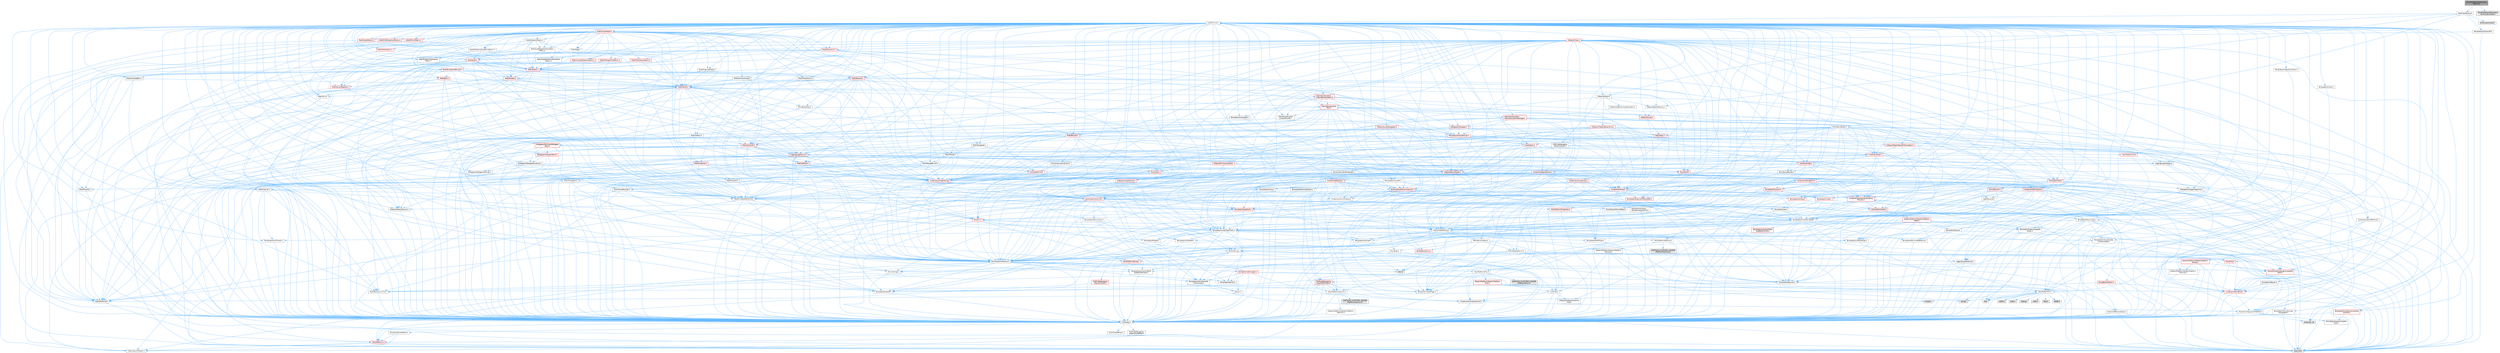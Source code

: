 digraph "ForceFeedbackAttenuationFactory.h"
{
 // INTERACTIVE_SVG=YES
 // LATEX_PDF_SIZE
  bgcolor="transparent";
  edge [fontname=Helvetica,fontsize=10,labelfontname=Helvetica,labelfontsize=10];
  node [fontname=Helvetica,fontsize=10,shape=box,height=0.2,width=0.4];
  Node1 [id="Node000001",label="ForceFeedbackAttenuation\lFactory.h",height=0.2,width=0.4,color="gray40", fillcolor="grey60", style="filled", fontcolor="black",tooltip=" "];
  Node1 -> Node2 [id="edge1_Node000001_Node000002",color="steelblue1",style="solid",tooltip=" "];
  Node2 [id="Node000002",label="Factories/Factory.h",height=0.2,width=0.4,color="grey40", fillcolor="white", style="filled",URL="$d2/d2f/Factory_8h.html",tooltip=" "];
  Node2 -> Node3 [id="edge2_Node000002_Node000003",color="steelblue1",style="solid",tooltip=" "];
  Node3 [id="Node000003",label="CoreMinimal.h",height=0.2,width=0.4,color="grey40", fillcolor="white", style="filled",URL="$d7/d67/CoreMinimal_8h.html",tooltip=" "];
  Node3 -> Node4 [id="edge3_Node000003_Node000004",color="steelblue1",style="solid",tooltip=" "];
  Node4 [id="Node000004",label="CoreTypes.h",height=0.2,width=0.4,color="grey40", fillcolor="white", style="filled",URL="$dc/dec/CoreTypes_8h.html",tooltip=" "];
  Node4 -> Node5 [id="edge4_Node000004_Node000005",color="steelblue1",style="solid",tooltip=" "];
  Node5 [id="Node000005",label="HAL/Platform.h",height=0.2,width=0.4,color="red", fillcolor="#FFF0F0", style="filled",URL="$d9/dd0/Platform_8h.html",tooltip=" "];
  Node5 -> Node8 [id="edge5_Node000005_Node000008",color="steelblue1",style="solid",tooltip=" "];
  Node8 [id="Node000008",label="type_traits",height=0.2,width=0.4,color="grey60", fillcolor="#E0E0E0", style="filled",tooltip=" "];
  Node5 -> Node9 [id="edge6_Node000005_Node000009",color="steelblue1",style="solid",tooltip=" "];
  Node9 [id="Node000009",label="PreprocessorHelpers.h",height=0.2,width=0.4,color="grey40", fillcolor="white", style="filled",URL="$db/ddb/PreprocessorHelpers_8h.html",tooltip=" "];
  Node4 -> Node15 [id="edge7_Node000004_Node000015",color="steelblue1",style="solid",tooltip=" "];
  Node15 [id="Node000015",label="ProfilingDebugging\l/UMemoryDefines.h",height=0.2,width=0.4,color="grey40", fillcolor="white", style="filled",URL="$d2/da2/UMemoryDefines_8h.html",tooltip=" "];
  Node4 -> Node16 [id="edge8_Node000004_Node000016",color="steelblue1",style="solid",tooltip=" "];
  Node16 [id="Node000016",label="Misc/CoreMiscDefines.h",height=0.2,width=0.4,color="grey40", fillcolor="white", style="filled",URL="$da/d38/CoreMiscDefines_8h.html",tooltip=" "];
  Node16 -> Node5 [id="edge9_Node000016_Node000005",color="steelblue1",style="solid",tooltip=" "];
  Node16 -> Node9 [id="edge10_Node000016_Node000009",color="steelblue1",style="solid",tooltip=" "];
  Node4 -> Node17 [id="edge11_Node000004_Node000017",color="steelblue1",style="solid",tooltip=" "];
  Node17 [id="Node000017",label="Misc/CoreDefines.h",height=0.2,width=0.4,color="grey40", fillcolor="white", style="filled",URL="$d3/dd2/CoreDefines_8h.html",tooltip=" "];
  Node3 -> Node18 [id="edge12_Node000003_Node000018",color="steelblue1",style="solid",tooltip=" "];
  Node18 [id="Node000018",label="CoreFwd.h",height=0.2,width=0.4,color="grey40", fillcolor="white", style="filled",URL="$d1/d1e/CoreFwd_8h.html",tooltip=" "];
  Node18 -> Node4 [id="edge13_Node000018_Node000004",color="steelblue1",style="solid",tooltip=" "];
  Node18 -> Node19 [id="edge14_Node000018_Node000019",color="steelblue1",style="solid",tooltip=" "];
  Node19 [id="Node000019",label="Containers/ContainersFwd.h",height=0.2,width=0.4,color="grey40", fillcolor="white", style="filled",URL="$d4/d0a/ContainersFwd_8h.html",tooltip=" "];
  Node19 -> Node5 [id="edge15_Node000019_Node000005",color="steelblue1",style="solid",tooltip=" "];
  Node19 -> Node4 [id="edge16_Node000019_Node000004",color="steelblue1",style="solid",tooltip=" "];
  Node19 -> Node20 [id="edge17_Node000019_Node000020",color="steelblue1",style="solid",tooltip=" "];
  Node20 [id="Node000020",label="Traits/IsContiguousContainer.h",height=0.2,width=0.4,color="grey40", fillcolor="white", style="filled",URL="$d5/d3c/IsContiguousContainer_8h.html",tooltip=" "];
  Node20 -> Node4 [id="edge18_Node000020_Node000004",color="steelblue1",style="solid",tooltip=" "];
  Node20 -> Node21 [id="edge19_Node000020_Node000021",color="steelblue1",style="solid",tooltip=" "];
  Node21 [id="Node000021",label="Misc/StaticAssertComplete\lType.h",height=0.2,width=0.4,color="grey40", fillcolor="white", style="filled",URL="$d5/d4e/StaticAssertCompleteType_8h.html",tooltip=" "];
  Node20 -> Node22 [id="edge20_Node000020_Node000022",color="steelblue1",style="solid",tooltip=" "];
  Node22 [id="Node000022",label="initializer_list",height=0.2,width=0.4,color="grey60", fillcolor="#E0E0E0", style="filled",tooltip=" "];
  Node18 -> Node23 [id="edge21_Node000018_Node000023",color="steelblue1",style="solid",tooltip=" "];
  Node23 [id="Node000023",label="Math/MathFwd.h",height=0.2,width=0.4,color="grey40", fillcolor="white", style="filled",URL="$d2/d10/MathFwd_8h.html",tooltip=" "];
  Node23 -> Node5 [id="edge22_Node000023_Node000005",color="steelblue1",style="solid",tooltip=" "];
  Node18 -> Node24 [id="edge23_Node000018_Node000024",color="steelblue1",style="solid",tooltip=" "];
  Node24 [id="Node000024",label="UObject/UObjectHierarchy\lFwd.h",height=0.2,width=0.4,color="grey40", fillcolor="white", style="filled",URL="$d3/d13/UObjectHierarchyFwd_8h.html",tooltip=" "];
  Node3 -> Node24 [id="edge24_Node000003_Node000024",color="steelblue1",style="solid",tooltip=" "];
  Node3 -> Node19 [id="edge25_Node000003_Node000019",color="steelblue1",style="solid",tooltip=" "];
  Node3 -> Node25 [id="edge26_Node000003_Node000025",color="steelblue1",style="solid",tooltip=" "];
  Node25 [id="Node000025",label="Misc/VarArgs.h",height=0.2,width=0.4,color="grey40", fillcolor="white", style="filled",URL="$d5/d6f/VarArgs_8h.html",tooltip=" "];
  Node25 -> Node4 [id="edge27_Node000025_Node000004",color="steelblue1",style="solid",tooltip=" "];
  Node3 -> Node26 [id="edge28_Node000003_Node000026",color="steelblue1",style="solid",tooltip=" "];
  Node26 [id="Node000026",label="Logging/LogVerbosity.h",height=0.2,width=0.4,color="grey40", fillcolor="white", style="filled",URL="$d2/d8f/LogVerbosity_8h.html",tooltip=" "];
  Node26 -> Node4 [id="edge29_Node000026_Node000004",color="steelblue1",style="solid",tooltip=" "];
  Node3 -> Node27 [id="edge30_Node000003_Node000027",color="steelblue1",style="solid",tooltip=" "];
  Node27 [id="Node000027",label="Misc/OutputDevice.h",height=0.2,width=0.4,color="grey40", fillcolor="white", style="filled",URL="$d7/d32/OutputDevice_8h.html",tooltip=" "];
  Node27 -> Node18 [id="edge31_Node000027_Node000018",color="steelblue1",style="solid",tooltip=" "];
  Node27 -> Node4 [id="edge32_Node000027_Node000004",color="steelblue1",style="solid",tooltip=" "];
  Node27 -> Node26 [id="edge33_Node000027_Node000026",color="steelblue1",style="solid",tooltip=" "];
  Node27 -> Node25 [id="edge34_Node000027_Node000025",color="steelblue1",style="solid",tooltip=" "];
  Node27 -> Node28 [id="edge35_Node000027_Node000028",color="steelblue1",style="solid",tooltip=" "];
  Node28 [id="Node000028",label="Templates/IsArrayOrRefOf\lTypeByPredicate.h",height=0.2,width=0.4,color="grey40", fillcolor="white", style="filled",URL="$d6/da1/IsArrayOrRefOfTypeByPredicate_8h.html",tooltip=" "];
  Node28 -> Node4 [id="edge36_Node000028_Node000004",color="steelblue1",style="solid",tooltip=" "];
  Node27 -> Node29 [id="edge37_Node000027_Node000029",color="steelblue1",style="solid",tooltip=" "];
  Node29 [id="Node000029",label="Templates/IsValidVariadic\lFunctionArg.h",height=0.2,width=0.4,color="grey40", fillcolor="white", style="filled",URL="$d0/dc8/IsValidVariadicFunctionArg_8h.html",tooltip=" "];
  Node29 -> Node4 [id="edge38_Node000029_Node000004",color="steelblue1",style="solid",tooltip=" "];
  Node29 -> Node30 [id="edge39_Node000029_Node000030",color="steelblue1",style="solid",tooltip=" "];
  Node30 [id="Node000030",label="IsEnum.h",height=0.2,width=0.4,color="grey40", fillcolor="white", style="filled",URL="$d4/de5/IsEnum_8h.html",tooltip=" "];
  Node29 -> Node8 [id="edge40_Node000029_Node000008",color="steelblue1",style="solid",tooltip=" "];
  Node27 -> Node31 [id="edge41_Node000027_Node000031",color="steelblue1",style="solid",tooltip=" "];
  Node31 [id="Node000031",label="Traits/IsCharEncodingCompatible\lWith.h",height=0.2,width=0.4,color="red", fillcolor="#FFF0F0", style="filled",URL="$df/dd1/IsCharEncodingCompatibleWith_8h.html",tooltip=" "];
  Node31 -> Node8 [id="edge42_Node000031_Node000008",color="steelblue1",style="solid",tooltip=" "];
  Node3 -> Node33 [id="edge43_Node000003_Node000033",color="steelblue1",style="solid",tooltip=" "];
  Node33 [id="Node000033",label="HAL/PlatformCrt.h",height=0.2,width=0.4,color="grey40", fillcolor="white", style="filled",URL="$d8/d75/PlatformCrt_8h.html",tooltip=" "];
  Node33 -> Node34 [id="edge44_Node000033_Node000034",color="steelblue1",style="solid",tooltip=" "];
  Node34 [id="Node000034",label="new",height=0.2,width=0.4,color="grey60", fillcolor="#E0E0E0", style="filled",tooltip=" "];
  Node33 -> Node35 [id="edge45_Node000033_Node000035",color="steelblue1",style="solid",tooltip=" "];
  Node35 [id="Node000035",label="wchar.h",height=0.2,width=0.4,color="grey60", fillcolor="#E0E0E0", style="filled",tooltip=" "];
  Node33 -> Node36 [id="edge46_Node000033_Node000036",color="steelblue1",style="solid",tooltip=" "];
  Node36 [id="Node000036",label="stddef.h",height=0.2,width=0.4,color="grey60", fillcolor="#E0E0E0", style="filled",tooltip=" "];
  Node33 -> Node37 [id="edge47_Node000033_Node000037",color="steelblue1",style="solid",tooltip=" "];
  Node37 [id="Node000037",label="stdlib.h",height=0.2,width=0.4,color="grey60", fillcolor="#E0E0E0", style="filled",tooltip=" "];
  Node33 -> Node38 [id="edge48_Node000033_Node000038",color="steelblue1",style="solid",tooltip=" "];
  Node38 [id="Node000038",label="stdio.h",height=0.2,width=0.4,color="grey60", fillcolor="#E0E0E0", style="filled",tooltip=" "];
  Node33 -> Node39 [id="edge49_Node000033_Node000039",color="steelblue1",style="solid",tooltip=" "];
  Node39 [id="Node000039",label="stdarg.h",height=0.2,width=0.4,color="grey60", fillcolor="#E0E0E0", style="filled",tooltip=" "];
  Node33 -> Node40 [id="edge50_Node000033_Node000040",color="steelblue1",style="solid",tooltip=" "];
  Node40 [id="Node000040",label="math.h",height=0.2,width=0.4,color="grey60", fillcolor="#E0E0E0", style="filled",tooltip=" "];
  Node33 -> Node41 [id="edge51_Node000033_Node000041",color="steelblue1",style="solid",tooltip=" "];
  Node41 [id="Node000041",label="float.h",height=0.2,width=0.4,color="grey60", fillcolor="#E0E0E0", style="filled",tooltip=" "];
  Node33 -> Node42 [id="edge52_Node000033_Node000042",color="steelblue1",style="solid",tooltip=" "];
  Node42 [id="Node000042",label="string.h",height=0.2,width=0.4,color="grey60", fillcolor="#E0E0E0", style="filled",tooltip=" "];
  Node3 -> Node43 [id="edge53_Node000003_Node000043",color="steelblue1",style="solid",tooltip=" "];
  Node43 [id="Node000043",label="HAL/PlatformMisc.h",height=0.2,width=0.4,color="grey40", fillcolor="white", style="filled",URL="$d0/df5/PlatformMisc_8h.html",tooltip=" "];
  Node43 -> Node4 [id="edge54_Node000043_Node000004",color="steelblue1",style="solid",tooltip=" "];
  Node43 -> Node44 [id="edge55_Node000043_Node000044",color="steelblue1",style="solid",tooltip=" "];
  Node44 [id="Node000044",label="GenericPlatform/GenericPlatform\lMisc.h",height=0.2,width=0.4,color="red", fillcolor="#FFF0F0", style="filled",URL="$db/d9a/GenericPlatformMisc_8h.html",tooltip=" "];
  Node44 -> Node45 [id="edge56_Node000044_Node000045",color="steelblue1",style="solid",tooltip=" "];
  Node45 [id="Node000045",label="Containers/StringFwd.h",height=0.2,width=0.4,color="red", fillcolor="#FFF0F0", style="filled",URL="$df/d37/StringFwd_8h.html",tooltip=" "];
  Node45 -> Node4 [id="edge57_Node000045_Node000004",color="steelblue1",style="solid",tooltip=" "];
  Node45 -> Node20 [id="edge58_Node000045_Node000020",color="steelblue1",style="solid",tooltip=" "];
  Node44 -> Node18 [id="edge59_Node000044_Node000018",color="steelblue1",style="solid",tooltip=" "];
  Node44 -> Node4 [id="edge60_Node000044_Node000004",color="steelblue1",style="solid",tooltip=" "];
  Node44 -> Node33 [id="edge61_Node000044_Node000033",color="steelblue1",style="solid",tooltip=" "];
  Node44 -> Node48 [id="edge62_Node000044_Node000048",color="steelblue1",style="solid",tooltip=" "];
  Node48 [id="Node000048",label="Math/NumericLimits.h",height=0.2,width=0.4,color="grey40", fillcolor="white", style="filled",URL="$df/d1b/NumericLimits_8h.html",tooltip=" "];
  Node48 -> Node4 [id="edge63_Node000048_Node000004",color="steelblue1",style="solid",tooltip=" "];
  Node44 -> Node50 [id="edge64_Node000044_Node000050",color="steelblue1",style="solid",tooltip=" "];
  Node50 [id="Node000050",label="Misc/EnumClassFlags.h",height=0.2,width=0.4,color="grey40", fillcolor="white", style="filled",URL="$d8/de7/EnumClassFlags_8h.html",tooltip=" "];
  Node43 -> Node53 [id="edge65_Node000043_Node000053",color="steelblue1",style="solid",tooltip=" "];
  Node53 [id="Node000053",label="COMPILED_PLATFORM_HEADER\l(PlatformMisc.h)",height=0.2,width=0.4,color="grey60", fillcolor="#E0E0E0", style="filled",tooltip=" "];
  Node43 -> Node54 [id="edge66_Node000043_Node000054",color="steelblue1",style="solid",tooltip=" "];
  Node54 [id="Node000054",label="ProfilingDebugging\l/CpuProfilerTrace.h",height=0.2,width=0.4,color="red", fillcolor="#FFF0F0", style="filled",URL="$da/dcb/CpuProfilerTrace_8h.html",tooltip=" "];
  Node54 -> Node4 [id="edge67_Node000054_Node000004",color="steelblue1",style="solid",tooltip=" "];
  Node54 -> Node19 [id="edge68_Node000054_Node000019",color="steelblue1",style="solid",tooltip=" "];
  Node54 -> Node55 [id="edge69_Node000054_Node000055",color="steelblue1",style="solid",tooltip=" "];
  Node55 [id="Node000055",label="HAL/PlatformAtomics.h",height=0.2,width=0.4,color="grey40", fillcolor="white", style="filled",URL="$d3/d36/PlatformAtomics_8h.html",tooltip=" "];
  Node55 -> Node4 [id="edge70_Node000055_Node000004",color="steelblue1",style="solid",tooltip=" "];
  Node55 -> Node56 [id="edge71_Node000055_Node000056",color="steelblue1",style="solid",tooltip=" "];
  Node56 [id="Node000056",label="GenericPlatform/GenericPlatform\lAtomics.h",height=0.2,width=0.4,color="grey40", fillcolor="white", style="filled",URL="$da/d72/GenericPlatformAtomics_8h.html",tooltip=" "];
  Node56 -> Node4 [id="edge72_Node000056_Node000004",color="steelblue1",style="solid",tooltip=" "];
  Node55 -> Node57 [id="edge73_Node000055_Node000057",color="steelblue1",style="solid",tooltip=" "];
  Node57 [id="Node000057",label="COMPILED_PLATFORM_HEADER\l(PlatformAtomics.h)",height=0.2,width=0.4,color="grey60", fillcolor="#E0E0E0", style="filled",tooltip=" "];
  Node54 -> Node9 [id="edge74_Node000054_Node000009",color="steelblue1",style="solid",tooltip=" "];
  Node3 -> Node62 [id="edge75_Node000003_Node000062",color="steelblue1",style="solid",tooltip=" "];
  Node62 [id="Node000062",label="Misc/AssertionMacros.h",height=0.2,width=0.4,color="grey40", fillcolor="white", style="filled",URL="$d0/dfa/AssertionMacros_8h.html",tooltip=" "];
  Node62 -> Node4 [id="edge76_Node000062_Node000004",color="steelblue1",style="solid",tooltip=" "];
  Node62 -> Node5 [id="edge77_Node000062_Node000005",color="steelblue1",style="solid",tooltip=" "];
  Node62 -> Node43 [id="edge78_Node000062_Node000043",color="steelblue1",style="solid",tooltip=" "];
  Node62 -> Node9 [id="edge79_Node000062_Node000009",color="steelblue1",style="solid",tooltip=" "];
  Node62 -> Node63 [id="edge80_Node000062_Node000063",color="steelblue1",style="solid",tooltip=" "];
  Node63 [id="Node000063",label="Templates/EnableIf.h",height=0.2,width=0.4,color="grey40", fillcolor="white", style="filled",URL="$d7/d60/EnableIf_8h.html",tooltip=" "];
  Node63 -> Node4 [id="edge81_Node000063_Node000004",color="steelblue1",style="solid",tooltip=" "];
  Node62 -> Node28 [id="edge82_Node000062_Node000028",color="steelblue1",style="solid",tooltip=" "];
  Node62 -> Node29 [id="edge83_Node000062_Node000029",color="steelblue1",style="solid",tooltip=" "];
  Node62 -> Node31 [id="edge84_Node000062_Node000031",color="steelblue1",style="solid",tooltip=" "];
  Node62 -> Node25 [id="edge85_Node000062_Node000025",color="steelblue1",style="solid",tooltip=" "];
  Node62 -> Node64 [id="edge86_Node000062_Node000064",color="steelblue1",style="solid",tooltip=" "];
  Node64 [id="Node000064",label="String/FormatStringSan.h",height=0.2,width=0.4,color="red", fillcolor="#FFF0F0", style="filled",URL="$d3/d8b/FormatStringSan_8h.html",tooltip=" "];
  Node64 -> Node8 [id="edge87_Node000064_Node000008",color="steelblue1",style="solid",tooltip=" "];
  Node64 -> Node4 [id="edge88_Node000064_Node000004",color="steelblue1",style="solid",tooltip=" "];
  Node64 -> Node65 [id="edge89_Node000064_Node000065",color="steelblue1",style="solid",tooltip=" "];
  Node65 [id="Node000065",label="Templates/Requires.h",height=0.2,width=0.4,color="grey40", fillcolor="white", style="filled",URL="$dc/d96/Requires_8h.html",tooltip=" "];
  Node65 -> Node63 [id="edge90_Node000065_Node000063",color="steelblue1",style="solid",tooltip=" "];
  Node65 -> Node8 [id="edge91_Node000065_Node000008",color="steelblue1",style="solid",tooltip=" "];
  Node64 -> Node66 [id="edge92_Node000064_Node000066",color="steelblue1",style="solid",tooltip=" "];
  Node66 [id="Node000066",label="Templates/Identity.h",height=0.2,width=0.4,color="grey40", fillcolor="white", style="filled",URL="$d0/dd5/Identity_8h.html",tooltip=" "];
  Node64 -> Node29 [id="edge93_Node000064_Node000029",color="steelblue1",style="solid",tooltip=" "];
  Node64 -> Node19 [id="edge94_Node000064_Node000019",color="steelblue1",style="solid",tooltip=" "];
  Node62 -> Node70 [id="edge95_Node000062_Node000070",color="steelblue1",style="solid",tooltip=" "];
  Node70 [id="Node000070",label="atomic",height=0.2,width=0.4,color="grey60", fillcolor="#E0E0E0", style="filled",tooltip=" "];
  Node3 -> Node71 [id="edge96_Node000003_Node000071",color="steelblue1",style="solid",tooltip=" "];
  Node71 [id="Node000071",label="Templates/IsPointer.h",height=0.2,width=0.4,color="grey40", fillcolor="white", style="filled",URL="$d7/d05/IsPointer_8h.html",tooltip=" "];
  Node71 -> Node4 [id="edge97_Node000071_Node000004",color="steelblue1",style="solid",tooltip=" "];
  Node3 -> Node72 [id="edge98_Node000003_Node000072",color="steelblue1",style="solid",tooltip=" "];
  Node72 [id="Node000072",label="HAL/PlatformMemory.h",height=0.2,width=0.4,color="grey40", fillcolor="white", style="filled",URL="$de/d68/PlatformMemory_8h.html",tooltip=" "];
  Node72 -> Node4 [id="edge99_Node000072_Node000004",color="steelblue1",style="solid",tooltip=" "];
  Node72 -> Node73 [id="edge100_Node000072_Node000073",color="steelblue1",style="solid",tooltip=" "];
  Node73 [id="Node000073",label="GenericPlatform/GenericPlatform\lMemory.h",height=0.2,width=0.4,color="grey40", fillcolor="white", style="filled",URL="$dd/d22/GenericPlatformMemory_8h.html",tooltip=" "];
  Node73 -> Node18 [id="edge101_Node000073_Node000018",color="steelblue1",style="solid",tooltip=" "];
  Node73 -> Node4 [id="edge102_Node000073_Node000004",color="steelblue1",style="solid",tooltip=" "];
  Node73 -> Node74 [id="edge103_Node000073_Node000074",color="steelblue1",style="solid",tooltip=" "];
  Node74 [id="Node000074",label="HAL/PlatformString.h",height=0.2,width=0.4,color="red", fillcolor="#FFF0F0", style="filled",URL="$db/db5/PlatformString_8h.html",tooltip=" "];
  Node74 -> Node4 [id="edge104_Node000074_Node000004",color="steelblue1",style="solid",tooltip=" "];
  Node73 -> Node42 [id="edge105_Node000073_Node000042",color="steelblue1",style="solid",tooltip=" "];
  Node73 -> Node35 [id="edge106_Node000073_Node000035",color="steelblue1",style="solid",tooltip=" "];
  Node72 -> Node76 [id="edge107_Node000072_Node000076",color="steelblue1",style="solid",tooltip=" "];
  Node76 [id="Node000076",label="COMPILED_PLATFORM_HEADER\l(PlatformMemory.h)",height=0.2,width=0.4,color="grey60", fillcolor="#E0E0E0", style="filled",tooltip=" "];
  Node3 -> Node55 [id="edge108_Node000003_Node000055",color="steelblue1",style="solid",tooltip=" "];
  Node3 -> Node77 [id="edge109_Node000003_Node000077",color="steelblue1",style="solid",tooltip=" "];
  Node77 [id="Node000077",label="Misc/Exec.h",height=0.2,width=0.4,color="grey40", fillcolor="white", style="filled",URL="$de/ddb/Exec_8h.html",tooltip=" "];
  Node77 -> Node4 [id="edge110_Node000077_Node000004",color="steelblue1",style="solid",tooltip=" "];
  Node77 -> Node62 [id="edge111_Node000077_Node000062",color="steelblue1",style="solid",tooltip=" "];
  Node3 -> Node78 [id="edge112_Node000003_Node000078",color="steelblue1",style="solid",tooltip=" "];
  Node78 [id="Node000078",label="HAL/MemoryBase.h",height=0.2,width=0.4,color="grey40", fillcolor="white", style="filled",URL="$d6/d9f/MemoryBase_8h.html",tooltip=" "];
  Node78 -> Node4 [id="edge113_Node000078_Node000004",color="steelblue1",style="solid",tooltip=" "];
  Node78 -> Node55 [id="edge114_Node000078_Node000055",color="steelblue1",style="solid",tooltip=" "];
  Node78 -> Node33 [id="edge115_Node000078_Node000033",color="steelblue1",style="solid",tooltip=" "];
  Node78 -> Node77 [id="edge116_Node000078_Node000077",color="steelblue1",style="solid",tooltip=" "];
  Node78 -> Node27 [id="edge117_Node000078_Node000027",color="steelblue1",style="solid",tooltip=" "];
  Node78 -> Node79 [id="edge118_Node000078_Node000079",color="steelblue1",style="solid",tooltip=" "];
  Node79 [id="Node000079",label="Templates/Atomic.h",height=0.2,width=0.4,color="red", fillcolor="#FFF0F0", style="filled",URL="$d3/d91/Atomic_8h.html",tooltip=" "];
  Node79 -> Node70 [id="edge119_Node000079_Node000070",color="steelblue1",style="solid",tooltip=" "];
  Node3 -> Node88 [id="edge120_Node000003_Node000088",color="steelblue1",style="solid",tooltip=" "];
  Node88 [id="Node000088",label="HAL/UnrealMemory.h",height=0.2,width=0.4,color="grey40", fillcolor="white", style="filled",URL="$d9/d96/UnrealMemory_8h.html",tooltip=" "];
  Node88 -> Node4 [id="edge121_Node000088_Node000004",color="steelblue1",style="solid",tooltip=" "];
  Node88 -> Node73 [id="edge122_Node000088_Node000073",color="steelblue1",style="solid",tooltip=" "];
  Node88 -> Node78 [id="edge123_Node000088_Node000078",color="steelblue1",style="solid",tooltip=" "];
  Node88 -> Node72 [id="edge124_Node000088_Node000072",color="steelblue1",style="solid",tooltip=" "];
  Node88 -> Node89 [id="edge125_Node000088_Node000089",color="steelblue1",style="solid",tooltip=" "];
  Node89 [id="Node000089",label="ProfilingDebugging\l/MemoryTrace.h",height=0.2,width=0.4,color="red", fillcolor="#FFF0F0", style="filled",URL="$da/dd7/MemoryTrace_8h.html",tooltip=" "];
  Node89 -> Node5 [id="edge126_Node000089_Node000005",color="steelblue1",style="solid",tooltip=" "];
  Node89 -> Node50 [id="edge127_Node000089_Node000050",color="steelblue1",style="solid",tooltip=" "];
  Node88 -> Node71 [id="edge128_Node000088_Node000071",color="steelblue1",style="solid",tooltip=" "];
  Node3 -> Node90 [id="edge129_Node000003_Node000090",color="steelblue1",style="solid",tooltip=" "];
  Node90 [id="Node000090",label="Templates/IsArithmetic.h",height=0.2,width=0.4,color="grey40", fillcolor="white", style="filled",URL="$d2/d5d/IsArithmetic_8h.html",tooltip=" "];
  Node90 -> Node4 [id="edge130_Node000090_Node000004",color="steelblue1",style="solid",tooltip=" "];
  Node3 -> Node84 [id="edge131_Node000003_Node000084",color="steelblue1",style="solid",tooltip=" "];
  Node84 [id="Node000084",label="Templates/AndOrNot.h",height=0.2,width=0.4,color="grey40", fillcolor="white", style="filled",URL="$db/d0a/AndOrNot_8h.html",tooltip=" "];
  Node84 -> Node4 [id="edge132_Node000084_Node000004",color="steelblue1",style="solid",tooltip=" "];
  Node3 -> Node91 [id="edge133_Node000003_Node000091",color="steelblue1",style="solid",tooltip=" "];
  Node91 [id="Node000091",label="Templates/IsPODType.h",height=0.2,width=0.4,color="grey40", fillcolor="white", style="filled",URL="$d7/db1/IsPODType_8h.html",tooltip=" "];
  Node91 -> Node4 [id="edge134_Node000091_Node000004",color="steelblue1",style="solid",tooltip=" "];
  Node3 -> Node92 [id="edge135_Node000003_Node000092",color="steelblue1",style="solid",tooltip=" "];
  Node92 [id="Node000092",label="Templates/IsUECoreType.h",height=0.2,width=0.4,color="grey40", fillcolor="white", style="filled",URL="$d1/db8/IsUECoreType_8h.html",tooltip=" "];
  Node92 -> Node4 [id="edge136_Node000092_Node000004",color="steelblue1",style="solid",tooltip=" "];
  Node92 -> Node8 [id="edge137_Node000092_Node000008",color="steelblue1",style="solid",tooltip=" "];
  Node3 -> Node85 [id="edge138_Node000003_Node000085",color="steelblue1",style="solid",tooltip=" "];
  Node85 [id="Node000085",label="Templates/IsTriviallyCopy\lConstructible.h",height=0.2,width=0.4,color="grey40", fillcolor="white", style="filled",URL="$d3/d78/IsTriviallyCopyConstructible_8h.html",tooltip=" "];
  Node85 -> Node4 [id="edge139_Node000085_Node000004",color="steelblue1",style="solid",tooltip=" "];
  Node85 -> Node8 [id="edge140_Node000085_Node000008",color="steelblue1",style="solid",tooltip=" "];
  Node3 -> Node93 [id="edge141_Node000003_Node000093",color="steelblue1",style="solid",tooltip=" "];
  Node93 [id="Node000093",label="Templates/UnrealTypeTraits.h",height=0.2,width=0.4,color="grey40", fillcolor="white", style="filled",URL="$d2/d2d/UnrealTypeTraits_8h.html",tooltip=" "];
  Node93 -> Node4 [id="edge142_Node000093_Node000004",color="steelblue1",style="solid",tooltip=" "];
  Node93 -> Node71 [id="edge143_Node000093_Node000071",color="steelblue1",style="solid",tooltip=" "];
  Node93 -> Node62 [id="edge144_Node000093_Node000062",color="steelblue1",style="solid",tooltip=" "];
  Node93 -> Node84 [id="edge145_Node000093_Node000084",color="steelblue1",style="solid",tooltip=" "];
  Node93 -> Node63 [id="edge146_Node000093_Node000063",color="steelblue1",style="solid",tooltip=" "];
  Node93 -> Node90 [id="edge147_Node000093_Node000090",color="steelblue1",style="solid",tooltip=" "];
  Node93 -> Node30 [id="edge148_Node000093_Node000030",color="steelblue1",style="solid",tooltip=" "];
  Node93 -> Node94 [id="edge149_Node000093_Node000094",color="steelblue1",style="solid",tooltip=" "];
  Node94 [id="Node000094",label="Templates/Models.h",height=0.2,width=0.4,color="grey40", fillcolor="white", style="filled",URL="$d3/d0c/Models_8h.html",tooltip=" "];
  Node94 -> Node66 [id="edge150_Node000094_Node000066",color="steelblue1",style="solid",tooltip=" "];
  Node93 -> Node91 [id="edge151_Node000093_Node000091",color="steelblue1",style="solid",tooltip=" "];
  Node93 -> Node92 [id="edge152_Node000093_Node000092",color="steelblue1",style="solid",tooltip=" "];
  Node93 -> Node85 [id="edge153_Node000093_Node000085",color="steelblue1",style="solid",tooltip=" "];
  Node3 -> Node63 [id="edge154_Node000003_Node000063",color="steelblue1",style="solid",tooltip=" "];
  Node3 -> Node95 [id="edge155_Node000003_Node000095",color="steelblue1",style="solid",tooltip=" "];
  Node95 [id="Node000095",label="Templates/RemoveReference.h",height=0.2,width=0.4,color="grey40", fillcolor="white", style="filled",URL="$da/dbe/RemoveReference_8h.html",tooltip=" "];
  Node95 -> Node4 [id="edge156_Node000095_Node000004",color="steelblue1",style="solid",tooltip=" "];
  Node3 -> Node96 [id="edge157_Node000003_Node000096",color="steelblue1",style="solid",tooltip=" "];
  Node96 [id="Node000096",label="Templates/IntegralConstant.h",height=0.2,width=0.4,color="grey40", fillcolor="white", style="filled",URL="$db/d1b/IntegralConstant_8h.html",tooltip=" "];
  Node96 -> Node4 [id="edge158_Node000096_Node000004",color="steelblue1",style="solid",tooltip=" "];
  Node3 -> Node97 [id="edge159_Node000003_Node000097",color="steelblue1",style="solid",tooltip=" "];
  Node97 [id="Node000097",label="Templates/IsClass.h",height=0.2,width=0.4,color="grey40", fillcolor="white", style="filled",URL="$db/dcb/IsClass_8h.html",tooltip=" "];
  Node97 -> Node4 [id="edge160_Node000097_Node000004",color="steelblue1",style="solid",tooltip=" "];
  Node3 -> Node98 [id="edge161_Node000003_Node000098",color="steelblue1",style="solid",tooltip=" "];
  Node98 [id="Node000098",label="Templates/TypeCompatible\lBytes.h",height=0.2,width=0.4,color="grey40", fillcolor="white", style="filled",URL="$df/d0a/TypeCompatibleBytes_8h.html",tooltip=" "];
  Node98 -> Node4 [id="edge162_Node000098_Node000004",color="steelblue1",style="solid",tooltip=" "];
  Node98 -> Node42 [id="edge163_Node000098_Node000042",color="steelblue1",style="solid",tooltip=" "];
  Node98 -> Node34 [id="edge164_Node000098_Node000034",color="steelblue1",style="solid",tooltip=" "];
  Node98 -> Node8 [id="edge165_Node000098_Node000008",color="steelblue1",style="solid",tooltip=" "];
  Node3 -> Node20 [id="edge166_Node000003_Node000020",color="steelblue1",style="solid",tooltip=" "];
  Node3 -> Node99 [id="edge167_Node000003_Node000099",color="steelblue1",style="solid",tooltip=" "];
  Node99 [id="Node000099",label="Templates/UnrealTemplate.h",height=0.2,width=0.4,color="grey40", fillcolor="white", style="filled",URL="$d4/d24/UnrealTemplate_8h.html",tooltip=" "];
  Node99 -> Node4 [id="edge168_Node000099_Node000004",color="steelblue1",style="solid",tooltip=" "];
  Node99 -> Node71 [id="edge169_Node000099_Node000071",color="steelblue1",style="solid",tooltip=" "];
  Node99 -> Node88 [id="edge170_Node000099_Node000088",color="steelblue1",style="solid",tooltip=" "];
  Node99 -> Node100 [id="edge171_Node000099_Node000100",color="steelblue1",style="solid",tooltip=" "];
  Node100 [id="Node000100",label="Templates/CopyQualifiers\lAndRefsFromTo.h",height=0.2,width=0.4,color="red", fillcolor="#FFF0F0", style="filled",URL="$d3/db3/CopyQualifiersAndRefsFromTo_8h.html",tooltip=" "];
  Node99 -> Node93 [id="edge172_Node000099_Node000093",color="steelblue1",style="solid",tooltip=" "];
  Node99 -> Node95 [id="edge173_Node000099_Node000095",color="steelblue1",style="solid",tooltip=" "];
  Node99 -> Node65 [id="edge174_Node000099_Node000065",color="steelblue1",style="solid",tooltip=" "];
  Node99 -> Node98 [id="edge175_Node000099_Node000098",color="steelblue1",style="solid",tooltip=" "];
  Node99 -> Node66 [id="edge176_Node000099_Node000066",color="steelblue1",style="solid",tooltip=" "];
  Node99 -> Node20 [id="edge177_Node000099_Node000020",color="steelblue1",style="solid",tooltip=" "];
  Node99 -> Node102 [id="edge178_Node000099_Node000102",color="steelblue1",style="solid",tooltip=" "];
  Node102 [id="Node000102",label="Traits/UseBitwiseSwap.h",height=0.2,width=0.4,color="grey40", fillcolor="white", style="filled",URL="$db/df3/UseBitwiseSwap_8h.html",tooltip=" "];
  Node102 -> Node4 [id="edge179_Node000102_Node000004",color="steelblue1",style="solid",tooltip=" "];
  Node102 -> Node8 [id="edge180_Node000102_Node000008",color="steelblue1",style="solid",tooltip=" "];
  Node99 -> Node8 [id="edge181_Node000099_Node000008",color="steelblue1",style="solid",tooltip=" "];
  Node3 -> Node48 [id="edge182_Node000003_Node000048",color="steelblue1",style="solid",tooltip=" "];
  Node3 -> Node103 [id="edge183_Node000003_Node000103",color="steelblue1",style="solid",tooltip=" "];
  Node103 [id="Node000103",label="HAL/PlatformMath.h",height=0.2,width=0.4,color="red", fillcolor="#FFF0F0", style="filled",URL="$dc/d53/PlatformMath_8h.html",tooltip=" "];
  Node103 -> Node4 [id="edge184_Node000103_Node000004",color="steelblue1",style="solid",tooltip=" "];
  Node103 -> Node104 [id="edge185_Node000103_Node000104",color="steelblue1",style="solid",tooltip=" "];
  Node104 [id="Node000104",label="GenericPlatform/GenericPlatform\lMath.h",height=0.2,width=0.4,color="red", fillcolor="#FFF0F0", style="filled",URL="$d5/d79/GenericPlatformMath_8h.html",tooltip=" "];
  Node104 -> Node4 [id="edge186_Node000104_Node000004",color="steelblue1",style="solid",tooltip=" "];
  Node104 -> Node19 [id="edge187_Node000104_Node000019",color="steelblue1",style="solid",tooltip=" "];
  Node104 -> Node33 [id="edge188_Node000104_Node000033",color="steelblue1",style="solid",tooltip=" "];
  Node104 -> Node84 [id="edge189_Node000104_Node000084",color="steelblue1",style="solid",tooltip=" "];
  Node104 -> Node105 [id="edge190_Node000104_Node000105",color="steelblue1",style="solid",tooltip=" "];
  Node105 [id="Node000105",label="Templates/Decay.h",height=0.2,width=0.4,color="grey40", fillcolor="white", style="filled",URL="$dd/d0f/Decay_8h.html",tooltip=" "];
  Node105 -> Node4 [id="edge191_Node000105_Node000004",color="steelblue1",style="solid",tooltip=" "];
  Node105 -> Node95 [id="edge192_Node000105_Node000095",color="steelblue1",style="solid",tooltip=" "];
  Node105 -> Node8 [id="edge193_Node000105_Node000008",color="steelblue1",style="solid",tooltip=" "];
  Node104 -> Node93 [id="edge194_Node000104_Node000093",color="steelblue1",style="solid",tooltip=" "];
  Node104 -> Node65 [id="edge195_Node000104_Node000065",color="steelblue1",style="solid",tooltip=" "];
  Node104 -> Node98 [id="edge196_Node000104_Node000098",color="steelblue1",style="solid",tooltip=" "];
  Node104 -> Node8 [id="edge197_Node000104_Node000008",color="steelblue1",style="solid",tooltip=" "];
  Node3 -> Node86 [id="edge198_Node000003_Node000086",color="steelblue1",style="solid",tooltip=" "];
  Node86 [id="Node000086",label="Templates/IsTriviallyCopy\lAssignable.h",height=0.2,width=0.4,color="grey40", fillcolor="white", style="filled",URL="$d2/df2/IsTriviallyCopyAssignable_8h.html",tooltip=" "];
  Node86 -> Node4 [id="edge199_Node000086_Node000004",color="steelblue1",style="solid",tooltip=" "];
  Node86 -> Node8 [id="edge200_Node000086_Node000008",color="steelblue1",style="solid",tooltip=" "];
  Node3 -> Node111 [id="edge201_Node000003_Node000111",color="steelblue1",style="solid",tooltip=" "];
  Node111 [id="Node000111",label="Templates/MemoryOps.h",height=0.2,width=0.4,color="grey40", fillcolor="white", style="filled",URL="$db/dea/MemoryOps_8h.html",tooltip=" "];
  Node111 -> Node4 [id="edge202_Node000111_Node000004",color="steelblue1",style="solid",tooltip=" "];
  Node111 -> Node88 [id="edge203_Node000111_Node000088",color="steelblue1",style="solid",tooltip=" "];
  Node111 -> Node86 [id="edge204_Node000111_Node000086",color="steelblue1",style="solid",tooltip=" "];
  Node111 -> Node85 [id="edge205_Node000111_Node000085",color="steelblue1",style="solid",tooltip=" "];
  Node111 -> Node65 [id="edge206_Node000111_Node000065",color="steelblue1",style="solid",tooltip=" "];
  Node111 -> Node93 [id="edge207_Node000111_Node000093",color="steelblue1",style="solid",tooltip=" "];
  Node111 -> Node102 [id="edge208_Node000111_Node000102",color="steelblue1",style="solid",tooltip=" "];
  Node111 -> Node34 [id="edge209_Node000111_Node000034",color="steelblue1",style="solid",tooltip=" "];
  Node111 -> Node8 [id="edge210_Node000111_Node000008",color="steelblue1",style="solid",tooltip=" "];
  Node3 -> Node112 [id="edge211_Node000003_Node000112",color="steelblue1",style="solid",tooltip=" "];
  Node112 [id="Node000112",label="Containers/ContainerAllocation\lPolicies.h",height=0.2,width=0.4,color="red", fillcolor="#FFF0F0", style="filled",URL="$d7/dff/ContainerAllocationPolicies_8h.html",tooltip=" "];
  Node112 -> Node4 [id="edge212_Node000112_Node000004",color="steelblue1",style="solid",tooltip=" "];
  Node112 -> Node112 [id="edge213_Node000112_Node000112",color="steelblue1",style="solid",tooltip=" "];
  Node112 -> Node103 [id="edge214_Node000112_Node000103",color="steelblue1",style="solid",tooltip=" "];
  Node112 -> Node88 [id="edge215_Node000112_Node000088",color="steelblue1",style="solid",tooltip=" "];
  Node112 -> Node48 [id="edge216_Node000112_Node000048",color="steelblue1",style="solid",tooltip=" "];
  Node112 -> Node62 [id="edge217_Node000112_Node000062",color="steelblue1",style="solid",tooltip=" "];
  Node112 -> Node111 [id="edge218_Node000112_Node000111",color="steelblue1",style="solid",tooltip=" "];
  Node112 -> Node98 [id="edge219_Node000112_Node000098",color="steelblue1",style="solid",tooltip=" "];
  Node112 -> Node8 [id="edge220_Node000112_Node000008",color="steelblue1",style="solid",tooltip=" "];
  Node3 -> Node115 [id="edge221_Node000003_Node000115",color="steelblue1",style="solid",tooltip=" "];
  Node115 [id="Node000115",label="Templates/IsEnumClass.h",height=0.2,width=0.4,color="grey40", fillcolor="white", style="filled",URL="$d7/d15/IsEnumClass_8h.html",tooltip=" "];
  Node115 -> Node4 [id="edge222_Node000115_Node000004",color="steelblue1",style="solid",tooltip=" "];
  Node115 -> Node84 [id="edge223_Node000115_Node000084",color="steelblue1",style="solid",tooltip=" "];
  Node3 -> Node116 [id="edge224_Node000003_Node000116",color="steelblue1",style="solid",tooltip=" "];
  Node116 [id="Node000116",label="HAL/PlatformProperties.h",height=0.2,width=0.4,color="red", fillcolor="#FFF0F0", style="filled",URL="$d9/db0/PlatformProperties_8h.html",tooltip=" "];
  Node116 -> Node4 [id="edge225_Node000116_Node000004",color="steelblue1",style="solid",tooltip=" "];
  Node3 -> Node119 [id="edge226_Node000003_Node000119",color="steelblue1",style="solid",tooltip=" "];
  Node119 [id="Node000119",label="Misc/EngineVersionBase.h",height=0.2,width=0.4,color="grey40", fillcolor="white", style="filled",URL="$d5/d2b/EngineVersionBase_8h.html",tooltip=" "];
  Node119 -> Node4 [id="edge227_Node000119_Node000004",color="steelblue1",style="solid",tooltip=" "];
  Node3 -> Node120 [id="edge228_Node000003_Node000120",color="steelblue1",style="solid",tooltip=" "];
  Node120 [id="Node000120",label="Internationalization\l/TextNamespaceFwd.h",height=0.2,width=0.4,color="grey40", fillcolor="white", style="filled",URL="$d8/d97/TextNamespaceFwd_8h.html",tooltip=" "];
  Node120 -> Node4 [id="edge229_Node000120_Node000004",color="steelblue1",style="solid",tooltip=" "];
  Node3 -> Node121 [id="edge230_Node000003_Node000121",color="steelblue1",style="solid",tooltip=" "];
  Node121 [id="Node000121",label="Serialization/Archive.h",height=0.2,width=0.4,color="red", fillcolor="#FFF0F0", style="filled",URL="$d7/d3b/Archive_8h.html",tooltip=" "];
  Node121 -> Node18 [id="edge231_Node000121_Node000018",color="steelblue1",style="solid",tooltip=" "];
  Node121 -> Node4 [id="edge232_Node000121_Node000004",color="steelblue1",style="solid",tooltip=" "];
  Node121 -> Node116 [id="edge233_Node000121_Node000116",color="steelblue1",style="solid",tooltip=" "];
  Node121 -> Node120 [id="edge234_Node000121_Node000120",color="steelblue1",style="solid",tooltip=" "];
  Node121 -> Node23 [id="edge235_Node000121_Node000023",color="steelblue1",style="solid",tooltip=" "];
  Node121 -> Node62 [id="edge236_Node000121_Node000062",color="steelblue1",style="solid",tooltip=" "];
  Node121 -> Node119 [id="edge237_Node000121_Node000119",color="steelblue1",style="solid",tooltip=" "];
  Node121 -> Node25 [id="edge238_Node000121_Node000025",color="steelblue1",style="solid",tooltip=" "];
  Node121 -> Node63 [id="edge239_Node000121_Node000063",color="steelblue1",style="solid",tooltip=" "];
  Node121 -> Node28 [id="edge240_Node000121_Node000028",color="steelblue1",style="solid",tooltip=" "];
  Node121 -> Node115 [id="edge241_Node000121_Node000115",color="steelblue1",style="solid",tooltip=" "];
  Node121 -> Node29 [id="edge242_Node000121_Node000029",color="steelblue1",style="solid",tooltip=" "];
  Node121 -> Node99 [id="edge243_Node000121_Node000099",color="steelblue1",style="solid",tooltip=" "];
  Node121 -> Node31 [id="edge244_Node000121_Node000031",color="steelblue1",style="solid",tooltip=" "];
  Node121 -> Node124 [id="edge245_Node000121_Node000124",color="steelblue1",style="solid",tooltip=" "];
  Node124 [id="Node000124",label="UObject/ObjectVersion.h",height=0.2,width=0.4,color="grey40", fillcolor="white", style="filled",URL="$da/d63/ObjectVersion_8h.html",tooltip=" "];
  Node124 -> Node4 [id="edge246_Node000124_Node000004",color="steelblue1",style="solid",tooltip=" "];
  Node3 -> Node125 [id="edge247_Node000003_Node000125",color="steelblue1",style="solid",tooltip=" "];
  Node125 [id="Node000125",label="Templates/Less.h",height=0.2,width=0.4,color="grey40", fillcolor="white", style="filled",URL="$de/dc8/Less_8h.html",tooltip=" "];
  Node125 -> Node4 [id="edge248_Node000125_Node000004",color="steelblue1",style="solid",tooltip=" "];
  Node125 -> Node99 [id="edge249_Node000125_Node000099",color="steelblue1",style="solid",tooltip=" "];
  Node3 -> Node126 [id="edge250_Node000003_Node000126",color="steelblue1",style="solid",tooltip=" "];
  Node126 [id="Node000126",label="Templates/Sorting.h",height=0.2,width=0.4,color="red", fillcolor="#FFF0F0", style="filled",URL="$d3/d9e/Sorting_8h.html",tooltip=" "];
  Node126 -> Node4 [id="edge251_Node000126_Node000004",color="steelblue1",style="solid",tooltip=" "];
  Node126 -> Node103 [id="edge252_Node000126_Node000103",color="steelblue1",style="solid",tooltip=" "];
  Node126 -> Node125 [id="edge253_Node000126_Node000125",color="steelblue1",style="solid",tooltip=" "];
  Node3 -> Node137 [id="edge254_Node000003_Node000137",color="steelblue1",style="solid",tooltip=" "];
  Node137 [id="Node000137",label="Misc/Char.h",height=0.2,width=0.4,color="red", fillcolor="#FFF0F0", style="filled",URL="$d0/d58/Char_8h.html",tooltip=" "];
  Node137 -> Node4 [id="edge255_Node000137_Node000004",color="steelblue1",style="solid",tooltip=" "];
  Node137 -> Node8 [id="edge256_Node000137_Node000008",color="steelblue1",style="solid",tooltip=" "];
  Node3 -> Node140 [id="edge257_Node000003_Node000140",color="steelblue1",style="solid",tooltip=" "];
  Node140 [id="Node000140",label="GenericPlatform/GenericPlatform\lStricmp.h",height=0.2,width=0.4,color="grey40", fillcolor="white", style="filled",URL="$d2/d86/GenericPlatformStricmp_8h.html",tooltip=" "];
  Node140 -> Node4 [id="edge258_Node000140_Node000004",color="steelblue1",style="solid",tooltip=" "];
  Node3 -> Node141 [id="edge259_Node000003_Node000141",color="steelblue1",style="solid",tooltip=" "];
  Node141 [id="Node000141",label="GenericPlatform/GenericPlatform\lString.h",height=0.2,width=0.4,color="red", fillcolor="#FFF0F0", style="filled",URL="$dd/d20/GenericPlatformString_8h.html",tooltip=" "];
  Node141 -> Node4 [id="edge260_Node000141_Node000004",color="steelblue1",style="solid",tooltip=" "];
  Node141 -> Node140 [id="edge261_Node000141_Node000140",color="steelblue1",style="solid",tooltip=" "];
  Node141 -> Node63 [id="edge262_Node000141_Node000063",color="steelblue1",style="solid",tooltip=" "];
  Node141 -> Node31 [id="edge263_Node000141_Node000031",color="steelblue1",style="solid",tooltip=" "];
  Node141 -> Node8 [id="edge264_Node000141_Node000008",color="steelblue1",style="solid",tooltip=" "];
  Node3 -> Node74 [id="edge265_Node000003_Node000074",color="steelblue1",style="solid",tooltip=" "];
  Node3 -> Node144 [id="edge266_Node000003_Node000144",color="steelblue1",style="solid",tooltip=" "];
  Node144 [id="Node000144",label="Misc/CString.h",height=0.2,width=0.4,color="grey40", fillcolor="white", style="filled",URL="$d2/d49/CString_8h.html",tooltip=" "];
  Node144 -> Node4 [id="edge267_Node000144_Node000004",color="steelblue1",style="solid",tooltip=" "];
  Node144 -> Node33 [id="edge268_Node000144_Node000033",color="steelblue1",style="solid",tooltip=" "];
  Node144 -> Node74 [id="edge269_Node000144_Node000074",color="steelblue1",style="solid",tooltip=" "];
  Node144 -> Node62 [id="edge270_Node000144_Node000062",color="steelblue1",style="solid",tooltip=" "];
  Node144 -> Node137 [id="edge271_Node000144_Node000137",color="steelblue1",style="solid",tooltip=" "];
  Node144 -> Node25 [id="edge272_Node000144_Node000025",color="steelblue1",style="solid",tooltip=" "];
  Node144 -> Node28 [id="edge273_Node000144_Node000028",color="steelblue1",style="solid",tooltip=" "];
  Node144 -> Node29 [id="edge274_Node000144_Node000029",color="steelblue1",style="solid",tooltip=" "];
  Node144 -> Node31 [id="edge275_Node000144_Node000031",color="steelblue1",style="solid",tooltip=" "];
  Node3 -> Node145 [id="edge276_Node000003_Node000145",color="steelblue1",style="solid",tooltip=" "];
  Node145 [id="Node000145",label="Misc/Crc.h",height=0.2,width=0.4,color="red", fillcolor="#FFF0F0", style="filled",URL="$d4/dd2/Crc_8h.html",tooltip=" "];
  Node145 -> Node4 [id="edge277_Node000145_Node000004",color="steelblue1",style="solid",tooltip=" "];
  Node145 -> Node74 [id="edge278_Node000145_Node000074",color="steelblue1",style="solid",tooltip=" "];
  Node145 -> Node62 [id="edge279_Node000145_Node000062",color="steelblue1",style="solid",tooltip=" "];
  Node145 -> Node144 [id="edge280_Node000145_Node000144",color="steelblue1",style="solid",tooltip=" "];
  Node145 -> Node137 [id="edge281_Node000145_Node000137",color="steelblue1",style="solid",tooltip=" "];
  Node145 -> Node93 [id="edge282_Node000145_Node000093",color="steelblue1",style="solid",tooltip=" "];
  Node3 -> Node136 [id="edge283_Node000003_Node000136",color="steelblue1",style="solid",tooltip=" "];
  Node136 [id="Node000136",label="Math/UnrealMathUtility.h",height=0.2,width=0.4,color="grey40", fillcolor="white", style="filled",URL="$db/db8/UnrealMathUtility_8h.html",tooltip=" "];
  Node136 -> Node4 [id="edge284_Node000136_Node000004",color="steelblue1",style="solid",tooltip=" "];
  Node136 -> Node62 [id="edge285_Node000136_Node000062",color="steelblue1",style="solid",tooltip=" "];
  Node136 -> Node103 [id="edge286_Node000136_Node000103",color="steelblue1",style="solid",tooltip=" "];
  Node136 -> Node23 [id="edge287_Node000136_Node000023",color="steelblue1",style="solid",tooltip=" "];
  Node136 -> Node66 [id="edge288_Node000136_Node000066",color="steelblue1",style="solid",tooltip=" "];
  Node136 -> Node65 [id="edge289_Node000136_Node000065",color="steelblue1",style="solid",tooltip=" "];
  Node3 -> Node146 [id="edge290_Node000003_Node000146",color="steelblue1",style="solid",tooltip=" "];
  Node146 [id="Node000146",label="Containers/UnrealString.h",height=0.2,width=0.4,color="red", fillcolor="#FFF0F0", style="filled",URL="$d5/dba/UnrealString_8h.html",tooltip=" "];
  Node3 -> Node150 [id="edge291_Node000003_Node000150",color="steelblue1",style="solid",tooltip=" "];
  Node150 [id="Node000150",label="Containers/Array.h",height=0.2,width=0.4,color="red", fillcolor="#FFF0F0", style="filled",URL="$df/dd0/Array_8h.html",tooltip=" "];
  Node150 -> Node4 [id="edge292_Node000150_Node000004",color="steelblue1",style="solid",tooltip=" "];
  Node150 -> Node62 [id="edge293_Node000150_Node000062",color="steelblue1",style="solid",tooltip=" "];
  Node150 -> Node88 [id="edge294_Node000150_Node000088",color="steelblue1",style="solid",tooltip=" "];
  Node150 -> Node93 [id="edge295_Node000150_Node000093",color="steelblue1",style="solid",tooltip=" "];
  Node150 -> Node99 [id="edge296_Node000150_Node000099",color="steelblue1",style="solid",tooltip=" "];
  Node150 -> Node112 [id="edge297_Node000150_Node000112",color="steelblue1",style="solid",tooltip=" "];
  Node150 -> Node121 [id="edge298_Node000150_Node000121",color="steelblue1",style="solid",tooltip=" "];
  Node150 -> Node129 [id="edge299_Node000150_Node000129",color="steelblue1",style="solid",tooltip=" "];
  Node129 [id="Node000129",label="Templates/Invoke.h",height=0.2,width=0.4,color="red", fillcolor="#FFF0F0", style="filled",URL="$d7/deb/Invoke_8h.html",tooltip=" "];
  Node129 -> Node4 [id="edge300_Node000129_Node000004",color="steelblue1",style="solid",tooltip=" "];
  Node129 -> Node99 [id="edge301_Node000129_Node000099",color="steelblue1",style="solid",tooltip=" "];
  Node129 -> Node8 [id="edge302_Node000129_Node000008",color="steelblue1",style="solid",tooltip=" "];
  Node150 -> Node125 [id="edge303_Node000150_Node000125",color="steelblue1",style="solid",tooltip=" "];
  Node150 -> Node65 [id="edge304_Node000150_Node000065",color="steelblue1",style="solid",tooltip=" "];
  Node150 -> Node126 [id="edge305_Node000150_Node000126",color="steelblue1",style="solid",tooltip=" "];
  Node150 -> Node173 [id="edge306_Node000150_Node000173",color="steelblue1",style="solid",tooltip=" "];
  Node173 [id="Node000173",label="Templates/AlignmentTemplates.h",height=0.2,width=0.4,color="red", fillcolor="#FFF0F0", style="filled",URL="$dd/d32/AlignmentTemplates_8h.html",tooltip=" "];
  Node173 -> Node4 [id="edge307_Node000173_Node000004",color="steelblue1",style="solid",tooltip=" "];
  Node173 -> Node71 [id="edge308_Node000173_Node000071",color="steelblue1",style="solid",tooltip=" "];
  Node150 -> Node8 [id="edge309_Node000150_Node000008",color="steelblue1",style="solid",tooltip=" "];
  Node3 -> Node174 [id="edge310_Node000003_Node000174",color="steelblue1",style="solid",tooltip=" "];
  Node174 [id="Node000174",label="Misc/FrameNumber.h",height=0.2,width=0.4,color="grey40", fillcolor="white", style="filled",URL="$dd/dbd/FrameNumber_8h.html",tooltip=" "];
  Node174 -> Node4 [id="edge311_Node000174_Node000004",color="steelblue1",style="solid",tooltip=" "];
  Node174 -> Node48 [id="edge312_Node000174_Node000048",color="steelblue1",style="solid",tooltip=" "];
  Node174 -> Node136 [id="edge313_Node000174_Node000136",color="steelblue1",style="solid",tooltip=" "];
  Node174 -> Node63 [id="edge314_Node000174_Node000063",color="steelblue1",style="solid",tooltip=" "];
  Node174 -> Node93 [id="edge315_Node000174_Node000093",color="steelblue1",style="solid",tooltip=" "];
  Node3 -> Node175 [id="edge316_Node000003_Node000175",color="steelblue1",style="solid",tooltip=" "];
  Node175 [id="Node000175",label="Misc/Timespan.h",height=0.2,width=0.4,color="grey40", fillcolor="white", style="filled",URL="$da/dd9/Timespan_8h.html",tooltip=" "];
  Node175 -> Node4 [id="edge317_Node000175_Node000004",color="steelblue1",style="solid",tooltip=" "];
  Node175 -> Node176 [id="edge318_Node000175_Node000176",color="steelblue1",style="solid",tooltip=" "];
  Node176 [id="Node000176",label="Math/Interval.h",height=0.2,width=0.4,color="grey40", fillcolor="white", style="filled",URL="$d1/d55/Interval_8h.html",tooltip=" "];
  Node176 -> Node4 [id="edge319_Node000176_Node000004",color="steelblue1",style="solid",tooltip=" "];
  Node176 -> Node90 [id="edge320_Node000176_Node000090",color="steelblue1",style="solid",tooltip=" "];
  Node176 -> Node93 [id="edge321_Node000176_Node000093",color="steelblue1",style="solid",tooltip=" "];
  Node176 -> Node48 [id="edge322_Node000176_Node000048",color="steelblue1",style="solid",tooltip=" "];
  Node176 -> Node136 [id="edge323_Node000176_Node000136",color="steelblue1",style="solid",tooltip=" "];
  Node175 -> Node136 [id="edge324_Node000175_Node000136",color="steelblue1",style="solid",tooltip=" "];
  Node175 -> Node62 [id="edge325_Node000175_Node000062",color="steelblue1",style="solid",tooltip=" "];
  Node3 -> Node177 [id="edge326_Node000003_Node000177",color="steelblue1",style="solid",tooltip=" "];
  Node177 [id="Node000177",label="Containers/StringConv.h",height=0.2,width=0.4,color="red", fillcolor="#FFF0F0", style="filled",URL="$d3/ddf/StringConv_8h.html",tooltip=" "];
  Node177 -> Node4 [id="edge327_Node000177_Node000004",color="steelblue1",style="solid",tooltip=" "];
  Node177 -> Node62 [id="edge328_Node000177_Node000062",color="steelblue1",style="solid",tooltip=" "];
  Node177 -> Node112 [id="edge329_Node000177_Node000112",color="steelblue1",style="solid",tooltip=" "];
  Node177 -> Node150 [id="edge330_Node000177_Node000150",color="steelblue1",style="solid",tooltip=" "];
  Node177 -> Node144 [id="edge331_Node000177_Node000144",color="steelblue1",style="solid",tooltip=" "];
  Node177 -> Node178 [id="edge332_Node000177_Node000178",color="steelblue1",style="solid",tooltip=" "];
  Node178 [id="Node000178",label="Templates/IsArray.h",height=0.2,width=0.4,color="grey40", fillcolor="white", style="filled",URL="$d8/d8d/IsArray_8h.html",tooltip=" "];
  Node178 -> Node4 [id="edge333_Node000178_Node000004",color="steelblue1",style="solid",tooltip=" "];
  Node177 -> Node99 [id="edge334_Node000177_Node000099",color="steelblue1",style="solid",tooltip=" "];
  Node177 -> Node93 [id="edge335_Node000177_Node000093",color="steelblue1",style="solid",tooltip=" "];
  Node177 -> Node31 [id="edge336_Node000177_Node000031",color="steelblue1",style="solid",tooltip=" "];
  Node177 -> Node20 [id="edge337_Node000177_Node000020",color="steelblue1",style="solid",tooltip=" "];
  Node177 -> Node8 [id="edge338_Node000177_Node000008",color="steelblue1",style="solid",tooltip=" "];
  Node3 -> Node179 [id="edge339_Node000003_Node000179",color="steelblue1",style="solid",tooltip=" "];
  Node179 [id="Node000179",label="UObject/UnrealNames.h",height=0.2,width=0.4,color="red", fillcolor="#FFF0F0", style="filled",URL="$d8/db1/UnrealNames_8h.html",tooltip=" "];
  Node179 -> Node4 [id="edge340_Node000179_Node000004",color="steelblue1",style="solid",tooltip=" "];
  Node3 -> Node181 [id="edge341_Node000003_Node000181",color="steelblue1",style="solid",tooltip=" "];
  Node181 [id="Node000181",label="UObject/NameTypes.h",height=0.2,width=0.4,color="red", fillcolor="#FFF0F0", style="filled",URL="$d6/d35/NameTypes_8h.html",tooltip=" "];
  Node181 -> Node4 [id="edge342_Node000181_Node000004",color="steelblue1",style="solid",tooltip=" "];
  Node181 -> Node62 [id="edge343_Node000181_Node000062",color="steelblue1",style="solid",tooltip=" "];
  Node181 -> Node88 [id="edge344_Node000181_Node000088",color="steelblue1",style="solid",tooltip=" "];
  Node181 -> Node93 [id="edge345_Node000181_Node000093",color="steelblue1",style="solid",tooltip=" "];
  Node181 -> Node99 [id="edge346_Node000181_Node000099",color="steelblue1",style="solid",tooltip=" "];
  Node181 -> Node146 [id="edge347_Node000181_Node000146",color="steelblue1",style="solid",tooltip=" "];
  Node181 -> Node177 [id="edge348_Node000181_Node000177",color="steelblue1",style="solid",tooltip=" "];
  Node181 -> Node45 [id="edge349_Node000181_Node000045",color="steelblue1",style="solid",tooltip=" "];
  Node181 -> Node179 [id="edge350_Node000181_Node000179",color="steelblue1",style="solid",tooltip=" "];
  Node181 -> Node79 [id="edge351_Node000181_Node000079",color="steelblue1",style="solid",tooltip=" "];
  Node181 -> Node158 [id="edge352_Node000181_Node000158",color="steelblue1",style="solid",tooltip=" "];
  Node158 [id="Node000158",label="Serialization/MemoryLayout.h",height=0.2,width=0.4,color="red", fillcolor="#FFF0F0", style="filled",URL="$d7/d66/MemoryLayout_8h.html",tooltip=" "];
  Node158 -> Node161 [id="edge353_Node000158_Node000161",color="steelblue1",style="solid",tooltip=" "];
  Node161 [id="Node000161",label="Containers/EnumAsByte.h",height=0.2,width=0.4,color="grey40", fillcolor="white", style="filled",URL="$d6/d9a/EnumAsByte_8h.html",tooltip=" "];
  Node161 -> Node4 [id="edge354_Node000161_Node000004",color="steelblue1",style="solid",tooltip=" "];
  Node161 -> Node91 [id="edge355_Node000161_Node000091",color="steelblue1",style="solid",tooltip=" "];
  Node161 -> Node162 [id="edge356_Node000161_Node000162",color="steelblue1",style="solid",tooltip=" "];
  Node162 [id="Node000162",label="Templates/TypeHash.h",height=0.2,width=0.4,color="red", fillcolor="#FFF0F0", style="filled",URL="$d1/d62/TypeHash_8h.html",tooltip=" "];
  Node162 -> Node4 [id="edge357_Node000162_Node000004",color="steelblue1",style="solid",tooltip=" "];
  Node162 -> Node65 [id="edge358_Node000162_Node000065",color="steelblue1",style="solid",tooltip=" "];
  Node162 -> Node145 [id="edge359_Node000162_Node000145",color="steelblue1",style="solid",tooltip=" "];
  Node162 -> Node8 [id="edge360_Node000162_Node000008",color="steelblue1",style="solid",tooltip=" "];
  Node158 -> Node45 [id="edge361_Node000158_Node000045",color="steelblue1",style="solid",tooltip=" "];
  Node158 -> Node88 [id="edge362_Node000158_Node000088",color="steelblue1",style="solid",tooltip=" "];
  Node158 -> Node63 [id="edge363_Node000158_Node000063",color="steelblue1",style="solid",tooltip=" "];
  Node158 -> Node94 [id="edge364_Node000158_Node000094",color="steelblue1",style="solid",tooltip=" "];
  Node158 -> Node99 [id="edge365_Node000158_Node000099",color="steelblue1",style="solid",tooltip=" "];
  Node3 -> Node189 [id="edge366_Node000003_Node000189",color="steelblue1",style="solid",tooltip=" "];
  Node189 [id="Node000189",label="Misc/Parse.h",height=0.2,width=0.4,color="red", fillcolor="#FFF0F0", style="filled",URL="$dc/d71/Parse_8h.html",tooltip=" "];
  Node189 -> Node45 [id="edge367_Node000189_Node000045",color="steelblue1",style="solid",tooltip=" "];
  Node189 -> Node146 [id="edge368_Node000189_Node000146",color="steelblue1",style="solid",tooltip=" "];
  Node189 -> Node4 [id="edge369_Node000189_Node000004",color="steelblue1",style="solid",tooltip=" "];
  Node189 -> Node33 [id="edge370_Node000189_Node000033",color="steelblue1",style="solid",tooltip=" "];
  Node189 -> Node50 [id="edge371_Node000189_Node000050",color="steelblue1",style="solid",tooltip=" "];
  Node189 -> Node190 [id="edge372_Node000189_Node000190",color="steelblue1",style="solid",tooltip=" "];
  Node190 [id="Node000190",label="Templates/Function.h",height=0.2,width=0.4,color="red", fillcolor="#FFF0F0", style="filled",URL="$df/df5/Function_8h.html",tooltip=" "];
  Node190 -> Node4 [id="edge373_Node000190_Node000004",color="steelblue1",style="solid",tooltip=" "];
  Node190 -> Node62 [id="edge374_Node000190_Node000062",color="steelblue1",style="solid",tooltip=" "];
  Node190 -> Node88 [id="edge375_Node000190_Node000088",color="steelblue1",style="solid",tooltip=" "];
  Node190 -> Node93 [id="edge376_Node000190_Node000093",color="steelblue1",style="solid",tooltip=" "];
  Node190 -> Node129 [id="edge377_Node000190_Node000129",color="steelblue1",style="solid",tooltip=" "];
  Node190 -> Node99 [id="edge378_Node000190_Node000099",color="steelblue1",style="solid",tooltip=" "];
  Node190 -> Node65 [id="edge379_Node000190_Node000065",color="steelblue1",style="solid",tooltip=" "];
  Node190 -> Node136 [id="edge380_Node000190_Node000136",color="steelblue1",style="solid",tooltip=" "];
  Node190 -> Node34 [id="edge381_Node000190_Node000034",color="steelblue1",style="solid",tooltip=" "];
  Node190 -> Node8 [id="edge382_Node000190_Node000008",color="steelblue1",style="solid",tooltip=" "];
  Node3 -> Node173 [id="edge383_Node000003_Node000173",color="steelblue1",style="solid",tooltip=" "];
  Node3 -> Node192 [id="edge384_Node000003_Node000192",color="steelblue1",style="solid",tooltip=" "];
  Node192 [id="Node000192",label="Misc/StructBuilder.h",height=0.2,width=0.4,color="grey40", fillcolor="white", style="filled",URL="$d9/db3/StructBuilder_8h.html",tooltip=" "];
  Node192 -> Node4 [id="edge385_Node000192_Node000004",color="steelblue1",style="solid",tooltip=" "];
  Node192 -> Node136 [id="edge386_Node000192_Node000136",color="steelblue1",style="solid",tooltip=" "];
  Node192 -> Node173 [id="edge387_Node000192_Node000173",color="steelblue1",style="solid",tooltip=" "];
  Node3 -> Node105 [id="edge388_Node000003_Node000105",color="steelblue1",style="solid",tooltip=" "];
  Node3 -> Node193 [id="edge389_Node000003_Node000193",color="steelblue1",style="solid",tooltip=" "];
  Node193 [id="Node000193",label="Templates/PointerIsConvertible\lFromTo.h",height=0.2,width=0.4,color="red", fillcolor="#FFF0F0", style="filled",URL="$d6/d65/PointerIsConvertibleFromTo_8h.html",tooltip=" "];
  Node193 -> Node4 [id="edge390_Node000193_Node000004",color="steelblue1",style="solid",tooltip=" "];
  Node193 -> Node21 [id="edge391_Node000193_Node000021",color="steelblue1",style="solid",tooltip=" "];
  Node193 -> Node8 [id="edge392_Node000193_Node000008",color="steelblue1",style="solid",tooltip=" "];
  Node3 -> Node129 [id="edge393_Node000003_Node000129",color="steelblue1",style="solid",tooltip=" "];
  Node3 -> Node190 [id="edge394_Node000003_Node000190",color="steelblue1",style="solid",tooltip=" "];
  Node3 -> Node162 [id="edge395_Node000003_Node000162",color="steelblue1",style="solid",tooltip=" "];
  Node3 -> Node194 [id="edge396_Node000003_Node000194",color="steelblue1",style="solid",tooltip=" "];
  Node194 [id="Node000194",label="Containers/ScriptArray.h",height=0.2,width=0.4,color="red", fillcolor="#FFF0F0", style="filled",URL="$dc/daf/ScriptArray_8h.html",tooltip=" "];
  Node194 -> Node4 [id="edge397_Node000194_Node000004",color="steelblue1",style="solid",tooltip=" "];
  Node194 -> Node62 [id="edge398_Node000194_Node000062",color="steelblue1",style="solid",tooltip=" "];
  Node194 -> Node88 [id="edge399_Node000194_Node000088",color="steelblue1",style="solid",tooltip=" "];
  Node194 -> Node112 [id="edge400_Node000194_Node000112",color="steelblue1",style="solid",tooltip=" "];
  Node194 -> Node150 [id="edge401_Node000194_Node000150",color="steelblue1",style="solid",tooltip=" "];
  Node194 -> Node22 [id="edge402_Node000194_Node000022",color="steelblue1",style="solid",tooltip=" "];
  Node3 -> Node195 [id="edge403_Node000003_Node000195",color="steelblue1",style="solid",tooltip=" "];
  Node195 [id="Node000195",label="Containers/BitArray.h",height=0.2,width=0.4,color="red", fillcolor="#FFF0F0", style="filled",URL="$d1/de4/BitArray_8h.html",tooltip=" "];
  Node195 -> Node112 [id="edge404_Node000195_Node000112",color="steelblue1",style="solid",tooltip=" "];
  Node195 -> Node4 [id="edge405_Node000195_Node000004",color="steelblue1",style="solid",tooltip=" "];
  Node195 -> Node55 [id="edge406_Node000195_Node000055",color="steelblue1",style="solid",tooltip=" "];
  Node195 -> Node88 [id="edge407_Node000195_Node000088",color="steelblue1",style="solid",tooltip=" "];
  Node195 -> Node136 [id="edge408_Node000195_Node000136",color="steelblue1",style="solid",tooltip=" "];
  Node195 -> Node62 [id="edge409_Node000195_Node000062",color="steelblue1",style="solid",tooltip=" "];
  Node195 -> Node50 [id="edge410_Node000195_Node000050",color="steelblue1",style="solid",tooltip=" "];
  Node195 -> Node121 [id="edge411_Node000195_Node000121",color="steelblue1",style="solid",tooltip=" "];
  Node195 -> Node158 [id="edge412_Node000195_Node000158",color="steelblue1",style="solid",tooltip=" "];
  Node195 -> Node63 [id="edge413_Node000195_Node000063",color="steelblue1",style="solid",tooltip=" "];
  Node195 -> Node129 [id="edge414_Node000195_Node000129",color="steelblue1",style="solid",tooltip=" "];
  Node195 -> Node99 [id="edge415_Node000195_Node000099",color="steelblue1",style="solid",tooltip=" "];
  Node195 -> Node93 [id="edge416_Node000195_Node000093",color="steelblue1",style="solid",tooltip=" "];
  Node3 -> Node196 [id="edge417_Node000003_Node000196",color="steelblue1",style="solid",tooltip=" "];
  Node196 [id="Node000196",label="Containers/SparseArray.h",height=0.2,width=0.4,color="red", fillcolor="#FFF0F0", style="filled",URL="$d5/dbf/SparseArray_8h.html",tooltip=" "];
  Node196 -> Node4 [id="edge418_Node000196_Node000004",color="steelblue1",style="solid",tooltip=" "];
  Node196 -> Node62 [id="edge419_Node000196_Node000062",color="steelblue1",style="solid",tooltip=" "];
  Node196 -> Node88 [id="edge420_Node000196_Node000088",color="steelblue1",style="solid",tooltip=" "];
  Node196 -> Node93 [id="edge421_Node000196_Node000093",color="steelblue1",style="solid",tooltip=" "];
  Node196 -> Node99 [id="edge422_Node000196_Node000099",color="steelblue1",style="solid",tooltip=" "];
  Node196 -> Node112 [id="edge423_Node000196_Node000112",color="steelblue1",style="solid",tooltip=" "];
  Node196 -> Node125 [id="edge424_Node000196_Node000125",color="steelblue1",style="solid",tooltip=" "];
  Node196 -> Node150 [id="edge425_Node000196_Node000150",color="steelblue1",style="solid",tooltip=" "];
  Node196 -> Node136 [id="edge426_Node000196_Node000136",color="steelblue1",style="solid",tooltip=" "];
  Node196 -> Node194 [id="edge427_Node000196_Node000194",color="steelblue1",style="solid",tooltip=" "];
  Node196 -> Node195 [id="edge428_Node000196_Node000195",color="steelblue1",style="solid",tooltip=" "];
  Node196 -> Node146 [id="edge429_Node000196_Node000146",color="steelblue1",style="solid",tooltip=" "];
  Node3 -> Node212 [id="edge430_Node000003_Node000212",color="steelblue1",style="solid",tooltip=" "];
  Node212 [id="Node000212",label="Containers/Set.h",height=0.2,width=0.4,color="red", fillcolor="#FFF0F0", style="filled",URL="$d4/d45/Set_8h.html",tooltip=" "];
  Node212 -> Node112 [id="edge431_Node000212_Node000112",color="steelblue1",style="solid",tooltip=" "];
  Node212 -> Node196 [id="edge432_Node000212_Node000196",color="steelblue1",style="solid",tooltip=" "];
  Node212 -> Node19 [id="edge433_Node000212_Node000019",color="steelblue1",style="solid",tooltip=" "];
  Node212 -> Node136 [id="edge434_Node000212_Node000136",color="steelblue1",style="solid",tooltip=" "];
  Node212 -> Node62 [id="edge435_Node000212_Node000062",color="steelblue1",style="solid",tooltip=" "];
  Node212 -> Node192 [id="edge436_Node000212_Node000192",color="steelblue1",style="solid",tooltip=" "];
  Node212 -> Node190 [id="edge437_Node000212_Node000190",color="steelblue1",style="solid",tooltip=" "];
  Node212 -> Node126 [id="edge438_Node000212_Node000126",color="steelblue1",style="solid",tooltip=" "];
  Node212 -> Node162 [id="edge439_Node000212_Node000162",color="steelblue1",style="solid",tooltip=" "];
  Node212 -> Node99 [id="edge440_Node000212_Node000099",color="steelblue1",style="solid",tooltip=" "];
  Node212 -> Node22 [id="edge441_Node000212_Node000022",color="steelblue1",style="solid",tooltip=" "];
  Node212 -> Node8 [id="edge442_Node000212_Node000008",color="steelblue1",style="solid",tooltip=" "];
  Node3 -> Node215 [id="edge443_Node000003_Node000215",color="steelblue1",style="solid",tooltip=" "];
  Node215 [id="Node000215",label="Algo/Reverse.h",height=0.2,width=0.4,color="grey40", fillcolor="white", style="filled",URL="$d5/d93/Reverse_8h.html",tooltip=" "];
  Node215 -> Node4 [id="edge444_Node000215_Node000004",color="steelblue1",style="solid",tooltip=" "];
  Node215 -> Node99 [id="edge445_Node000215_Node000099",color="steelblue1",style="solid",tooltip=" "];
  Node3 -> Node216 [id="edge446_Node000003_Node000216",color="steelblue1",style="solid",tooltip=" "];
  Node216 [id="Node000216",label="Containers/Map.h",height=0.2,width=0.4,color="red", fillcolor="#FFF0F0", style="filled",URL="$df/d79/Map_8h.html",tooltip=" "];
  Node216 -> Node4 [id="edge447_Node000216_Node000004",color="steelblue1",style="solid",tooltip=" "];
  Node216 -> Node215 [id="edge448_Node000216_Node000215",color="steelblue1",style="solid",tooltip=" "];
  Node216 -> Node212 [id="edge449_Node000216_Node000212",color="steelblue1",style="solid",tooltip=" "];
  Node216 -> Node146 [id="edge450_Node000216_Node000146",color="steelblue1",style="solid",tooltip=" "];
  Node216 -> Node62 [id="edge451_Node000216_Node000062",color="steelblue1",style="solid",tooltip=" "];
  Node216 -> Node192 [id="edge452_Node000216_Node000192",color="steelblue1",style="solid",tooltip=" "];
  Node216 -> Node190 [id="edge453_Node000216_Node000190",color="steelblue1",style="solid",tooltip=" "];
  Node216 -> Node126 [id="edge454_Node000216_Node000126",color="steelblue1",style="solid",tooltip=" "];
  Node216 -> Node217 [id="edge455_Node000216_Node000217",color="steelblue1",style="solid",tooltip=" "];
  Node217 [id="Node000217",label="Templates/Tuple.h",height=0.2,width=0.4,color="red", fillcolor="#FFF0F0", style="filled",URL="$d2/d4f/Tuple_8h.html",tooltip=" "];
  Node217 -> Node4 [id="edge456_Node000217_Node000004",color="steelblue1",style="solid",tooltip=" "];
  Node217 -> Node99 [id="edge457_Node000217_Node000099",color="steelblue1",style="solid",tooltip=" "];
  Node217 -> Node218 [id="edge458_Node000217_Node000218",color="steelblue1",style="solid",tooltip=" "];
  Node218 [id="Node000218",label="Delegates/IntegerSequence.h",height=0.2,width=0.4,color="grey40", fillcolor="white", style="filled",URL="$d2/dcc/IntegerSequence_8h.html",tooltip=" "];
  Node218 -> Node4 [id="edge459_Node000218_Node000004",color="steelblue1",style="solid",tooltip=" "];
  Node217 -> Node129 [id="edge460_Node000217_Node000129",color="steelblue1",style="solid",tooltip=" "];
  Node217 -> Node158 [id="edge461_Node000217_Node000158",color="steelblue1",style="solid",tooltip=" "];
  Node217 -> Node65 [id="edge462_Node000217_Node000065",color="steelblue1",style="solid",tooltip=" "];
  Node217 -> Node162 [id="edge463_Node000217_Node000162",color="steelblue1",style="solid",tooltip=" "];
  Node217 -> Node8 [id="edge464_Node000217_Node000008",color="steelblue1",style="solid",tooltip=" "];
  Node216 -> Node99 [id="edge465_Node000216_Node000099",color="steelblue1",style="solid",tooltip=" "];
  Node216 -> Node93 [id="edge466_Node000216_Node000093",color="steelblue1",style="solid",tooltip=" "];
  Node216 -> Node8 [id="edge467_Node000216_Node000008",color="steelblue1",style="solid",tooltip=" "];
  Node3 -> Node220 [id="edge468_Node000003_Node000220",color="steelblue1",style="solid",tooltip=" "];
  Node220 [id="Node000220",label="Math/IntPoint.h",height=0.2,width=0.4,color="red", fillcolor="#FFF0F0", style="filled",URL="$d3/df7/IntPoint_8h.html",tooltip=" "];
  Node220 -> Node4 [id="edge469_Node000220_Node000004",color="steelblue1",style="solid",tooltip=" "];
  Node220 -> Node62 [id="edge470_Node000220_Node000062",color="steelblue1",style="solid",tooltip=" "];
  Node220 -> Node189 [id="edge471_Node000220_Node000189",color="steelblue1",style="solid",tooltip=" "];
  Node220 -> Node23 [id="edge472_Node000220_Node000023",color="steelblue1",style="solid",tooltip=" "];
  Node220 -> Node136 [id="edge473_Node000220_Node000136",color="steelblue1",style="solid",tooltip=" "];
  Node220 -> Node146 [id="edge474_Node000220_Node000146",color="steelblue1",style="solid",tooltip=" "];
  Node220 -> Node162 [id="edge475_Node000220_Node000162",color="steelblue1",style="solid",tooltip=" "];
  Node3 -> Node222 [id="edge476_Node000003_Node000222",color="steelblue1",style="solid",tooltip=" "];
  Node222 [id="Node000222",label="Math/IntVector.h",height=0.2,width=0.4,color="red", fillcolor="#FFF0F0", style="filled",URL="$d7/d44/IntVector_8h.html",tooltip=" "];
  Node222 -> Node4 [id="edge477_Node000222_Node000004",color="steelblue1",style="solid",tooltip=" "];
  Node222 -> Node145 [id="edge478_Node000222_Node000145",color="steelblue1",style="solid",tooltip=" "];
  Node222 -> Node189 [id="edge479_Node000222_Node000189",color="steelblue1",style="solid",tooltip=" "];
  Node222 -> Node23 [id="edge480_Node000222_Node000023",color="steelblue1",style="solid",tooltip=" "];
  Node222 -> Node136 [id="edge481_Node000222_Node000136",color="steelblue1",style="solid",tooltip=" "];
  Node222 -> Node146 [id="edge482_Node000222_Node000146",color="steelblue1",style="solid",tooltip=" "];
  Node3 -> Node223 [id="edge483_Node000003_Node000223",color="steelblue1",style="solid",tooltip=" "];
  Node223 [id="Node000223",label="Logging/LogCategory.h",height=0.2,width=0.4,color="grey40", fillcolor="white", style="filled",URL="$d9/d36/LogCategory_8h.html",tooltip=" "];
  Node223 -> Node4 [id="edge484_Node000223_Node000004",color="steelblue1",style="solid",tooltip=" "];
  Node223 -> Node26 [id="edge485_Node000223_Node000026",color="steelblue1",style="solid",tooltip=" "];
  Node223 -> Node181 [id="edge486_Node000223_Node000181",color="steelblue1",style="solid",tooltip=" "];
  Node3 -> Node224 [id="edge487_Node000003_Node000224",color="steelblue1",style="solid",tooltip=" "];
  Node224 [id="Node000224",label="Logging/LogMacros.h",height=0.2,width=0.4,color="red", fillcolor="#FFF0F0", style="filled",URL="$d0/d16/LogMacros_8h.html",tooltip=" "];
  Node224 -> Node146 [id="edge488_Node000224_Node000146",color="steelblue1",style="solid",tooltip=" "];
  Node224 -> Node4 [id="edge489_Node000224_Node000004",color="steelblue1",style="solid",tooltip=" "];
  Node224 -> Node9 [id="edge490_Node000224_Node000009",color="steelblue1",style="solid",tooltip=" "];
  Node224 -> Node223 [id="edge491_Node000224_Node000223",color="steelblue1",style="solid",tooltip=" "];
  Node224 -> Node26 [id="edge492_Node000224_Node000026",color="steelblue1",style="solid",tooltip=" "];
  Node224 -> Node62 [id="edge493_Node000224_Node000062",color="steelblue1",style="solid",tooltip=" "];
  Node224 -> Node25 [id="edge494_Node000224_Node000025",color="steelblue1",style="solid",tooltip=" "];
  Node224 -> Node64 [id="edge495_Node000224_Node000064",color="steelblue1",style="solid",tooltip=" "];
  Node224 -> Node63 [id="edge496_Node000224_Node000063",color="steelblue1",style="solid",tooltip=" "];
  Node224 -> Node28 [id="edge497_Node000224_Node000028",color="steelblue1",style="solid",tooltip=" "];
  Node224 -> Node29 [id="edge498_Node000224_Node000029",color="steelblue1",style="solid",tooltip=" "];
  Node224 -> Node31 [id="edge499_Node000224_Node000031",color="steelblue1",style="solid",tooltip=" "];
  Node224 -> Node8 [id="edge500_Node000224_Node000008",color="steelblue1",style="solid",tooltip=" "];
  Node3 -> Node227 [id="edge501_Node000003_Node000227",color="steelblue1",style="solid",tooltip=" "];
  Node227 [id="Node000227",label="Math/Vector2D.h",height=0.2,width=0.4,color="red", fillcolor="#FFF0F0", style="filled",URL="$d3/db0/Vector2D_8h.html",tooltip=" "];
  Node227 -> Node4 [id="edge502_Node000227_Node000004",color="steelblue1",style="solid",tooltip=" "];
  Node227 -> Node23 [id="edge503_Node000227_Node000023",color="steelblue1",style="solid",tooltip=" "];
  Node227 -> Node62 [id="edge504_Node000227_Node000062",color="steelblue1",style="solid",tooltip=" "];
  Node227 -> Node145 [id="edge505_Node000227_Node000145",color="steelblue1",style="solid",tooltip=" "];
  Node227 -> Node136 [id="edge506_Node000227_Node000136",color="steelblue1",style="solid",tooltip=" "];
  Node227 -> Node146 [id="edge507_Node000227_Node000146",color="steelblue1",style="solid",tooltip=" "];
  Node227 -> Node189 [id="edge508_Node000227_Node000189",color="steelblue1",style="solid",tooltip=" "];
  Node227 -> Node220 [id="edge509_Node000227_Node000220",color="steelblue1",style="solid",tooltip=" "];
  Node227 -> Node224 [id="edge510_Node000227_Node000224",color="steelblue1",style="solid",tooltip=" "];
  Node227 -> Node8 [id="edge511_Node000227_Node000008",color="steelblue1",style="solid",tooltip=" "];
  Node3 -> Node231 [id="edge512_Node000003_Node000231",color="steelblue1",style="solid",tooltip=" "];
  Node231 [id="Node000231",label="Math/IntRect.h",height=0.2,width=0.4,color="grey40", fillcolor="white", style="filled",URL="$d7/d53/IntRect_8h.html",tooltip=" "];
  Node231 -> Node4 [id="edge513_Node000231_Node000004",color="steelblue1",style="solid",tooltip=" "];
  Node231 -> Node23 [id="edge514_Node000231_Node000023",color="steelblue1",style="solid",tooltip=" "];
  Node231 -> Node136 [id="edge515_Node000231_Node000136",color="steelblue1",style="solid",tooltip=" "];
  Node231 -> Node146 [id="edge516_Node000231_Node000146",color="steelblue1",style="solid",tooltip=" "];
  Node231 -> Node220 [id="edge517_Node000231_Node000220",color="steelblue1",style="solid",tooltip=" "];
  Node231 -> Node227 [id="edge518_Node000231_Node000227",color="steelblue1",style="solid",tooltip=" "];
  Node3 -> Node232 [id="edge519_Node000003_Node000232",color="steelblue1",style="solid",tooltip=" "];
  Node232 [id="Node000232",label="Misc/ByteSwap.h",height=0.2,width=0.4,color="grey40", fillcolor="white", style="filled",URL="$dc/dd7/ByteSwap_8h.html",tooltip=" "];
  Node232 -> Node4 [id="edge520_Node000232_Node000004",color="steelblue1",style="solid",tooltip=" "];
  Node232 -> Node33 [id="edge521_Node000232_Node000033",color="steelblue1",style="solid",tooltip=" "];
  Node3 -> Node161 [id="edge522_Node000003_Node000161",color="steelblue1",style="solid",tooltip=" "];
  Node3 -> Node233 [id="edge523_Node000003_Node000233",color="steelblue1",style="solid",tooltip=" "];
  Node233 [id="Node000233",label="HAL/PlatformTLS.h",height=0.2,width=0.4,color="red", fillcolor="#FFF0F0", style="filled",URL="$d0/def/PlatformTLS_8h.html",tooltip=" "];
  Node233 -> Node4 [id="edge524_Node000233_Node000004",color="steelblue1",style="solid",tooltip=" "];
  Node3 -> Node236 [id="edge525_Node000003_Node000236",color="steelblue1",style="solid",tooltip=" "];
  Node236 [id="Node000236",label="CoreGlobals.h",height=0.2,width=0.4,color="red", fillcolor="#FFF0F0", style="filled",URL="$d5/d8c/CoreGlobals_8h.html",tooltip=" "];
  Node236 -> Node146 [id="edge526_Node000236_Node000146",color="steelblue1",style="solid",tooltip=" "];
  Node236 -> Node4 [id="edge527_Node000236_Node000004",color="steelblue1",style="solid",tooltip=" "];
  Node236 -> Node233 [id="edge528_Node000236_Node000233",color="steelblue1",style="solid",tooltip=" "];
  Node236 -> Node224 [id="edge529_Node000236_Node000224",color="steelblue1",style="solid",tooltip=" "];
  Node236 -> Node50 [id="edge530_Node000236_Node000050",color="steelblue1",style="solid",tooltip=" "];
  Node236 -> Node27 [id="edge531_Node000236_Node000027",color="steelblue1",style="solid",tooltip=" "];
  Node236 -> Node54 [id="edge532_Node000236_Node000054",color="steelblue1",style="solid",tooltip=" "];
  Node236 -> Node79 [id="edge533_Node000236_Node000079",color="steelblue1",style="solid",tooltip=" "];
  Node236 -> Node181 [id="edge534_Node000236_Node000181",color="steelblue1",style="solid",tooltip=" "];
  Node236 -> Node70 [id="edge535_Node000236_Node000070",color="steelblue1",style="solid",tooltip=" "];
  Node3 -> Node237 [id="edge536_Node000003_Node000237",color="steelblue1",style="solid",tooltip=" "];
  Node237 [id="Node000237",label="Templates/SharedPointer.h",height=0.2,width=0.4,color="red", fillcolor="#FFF0F0", style="filled",URL="$d2/d17/SharedPointer_8h.html",tooltip=" "];
  Node237 -> Node4 [id="edge537_Node000237_Node000004",color="steelblue1",style="solid",tooltip=" "];
  Node237 -> Node193 [id="edge538_Node000237_Node000193",color="steelblue1",style="solid",tooltip=" "];
  Node237 -> Node62 [id="edge539_Node000237_Node000062",color="steelblue1",style="solid",tooltip=" "];
  Node237 -> Node88 [id="edge540_Node000237_Node000088",color="steelblue1",style="solid",tooltip=" "];
  Node237 -> Node150 [id="edge541_Node000237_Node000150",color="steelblue1",style="solid",tooltip=" "];
  Node237 -> Node216 [id="edge542_Node000237_Node000216",color="steelblue1",style="solid",tooltip=" "];
  Node237 -> Node236 [id="edge543_Node000237_Node000236",color="steelblue1",style="solid",tooltip=" "];
  Node3 -> Node242 [id="edge544_Node000003_Node000242",color="steelblue1",style="solid",tooltip=" "];
  Node242 [id="Node000242",label="Internationalization\l/CulturePointer.h",height=0.2,width=0.4,color="grey40", fillcolor="white", style="filled",URL="$d6/dbe/CulturePointer_8h.html",tooltip=" "];
  Node242 -> Node4 [id="edge545_Node000242_Node000004",color="steelblue1",style="solid",tooltip=" "];
  Node242 -> Node237 [id="edge546_Node000242_Node000237",color="steelblue1",style="solid",tooltip=" "];
  Node3 -> Node243 [id="edge547_Node000003_Node000243",color="steelblue1",style="solid",tooltip=" "];
  Node243 [id="Node000243",label="UObject/WeakObjectPtrTemplates.h",height=0.2,width=0.4,color="red", fillcolor="#FFF0F0", style="filled",URL="$d8/d3b/WeakObjectPtrTemplates_8h.html",tooltip=" "];
  Node243 -> Node4 [id="edge548_Node000243_Node000004",color="steelblue1",style="solid",tooltip=" "];
  Node243 -> Node65 [id="edge549_Node000243_Node000065",color="steelblue1",style="solid",tooltip=" "];
  Node243 -> Node216 [id="edge550_Node000243_Node000216",color="steelblue1",style="solid",tooltip=" "];
  Node243 -> Node8 [id="edge551_Node000243_Node000008",color="steelblue1",style="solid",tooltip=" "];
  Node3 -> Node246 [id="edge552_Node000003_Node000246",color="steelblue1",style="solid",tooltip=" "];
  Node246 [id="Node000246",label="Delegates/DelegateSettings.h",height=0.2,width=0.4,color="grey40", fillcolor="white", style="filled",URL="$d0/d97/DelegateSettings_8h.html",tooltip=" "];
  Node246 -> Node4 [id="edge553_Node000246_Node000004",color="steelblue1",style="solid",tooltip=" "];
  Node3 -> Node247 [id="edge554_Node000003_Node000247",color="steelblue1",style="solid",tooltip=" "];
  Node247 [id="Node000247",label="Delegates/IDelegateInstance.h",height=0.2,width=0.4,color="grey40", fillcolor="white", style="filled",URL="$d2/d10/IDelegateInstance_8h.html",tooltip=" "];
  Node247 -> Node4 [id="edge555_Node000247_Node000004",color="steelblue1",style="solid",tooltip=" "];
  Node247 -> Node162 [id="edge556_Node000247_Node000162",color="steelblue1",style="solid",tooltip=" "];
  Node247 -> Node181 [id="edge557_Node000247_Node000181",color="steelblue1",style="solid",tooltip=" "];
  Node247 -> Node246 [id="edge558_Node000247_Node000246",color="steelblue1",style="solid",tooltip=" "];
  Node3 -> Node248 [id="edge559_Node000003_Node000248",color="steelblue1",style="solid",tooltip=" "];
  Node248 [id="Node000248",label="Delegates/DelegateBase.h",height=0.2,width=0.4,color="red", fillcolor="#FFF0F0", style="filled",URL="$da/d67/DelegateBase_8h.html",tooltip=" "];
  Node248 -> Node4 [id="edge560_Node000248_Node000004",color="steelblue1",style="solid",tooltip=" "];
  Node248 -> Node112 [id="edge561_Node000248_Node000112",color="steelblue1",style="solid",tooltip=" "];
  Node248 -> Node136 [id="edge562_Node000248_Node000136",color="steelblue1",style="solid",tooltip=" "];
  Node248 -> Node181 [id="edge563_Node000248_Node000181",color="steelblue1",style="solid",tooltip=" "];
  Node248 -> Node246 [id="edge564_Node000248_Node000246",color="steelblue1",style="solid",tooltip=" "];
  Node248 -> Node247 [id="edge565_Node000248_Node000247",color="steelblue1",style="solid",tooltip=" "];
  Node3 -> Node256 [id="edge566_Node000003_Node000256",color="steelblue1",style="solid",tooltip=" "];
  Node256 [id="Node000256",label="Delegates/MulticastDelegate\lBase.h",height=0.2,width=0.4,color="red", fillcolor="#FFF0F0", style="filled",URL="$db/d16/MulticastDelegateBase_8h.html",tooltip=" "];
  Node256 -> Node4 [id="edge567_Node000256_Node000004",color="steelblue1",style="solid",tooltip=" "];
  Node256 -> Node112 [id="edge568_Node000256_Node000112",color="steelblue1",style="solid",tooltip=" "];
  Node256 -> Node150 [id="edge569_Node000256_Node000150",color="steelblue1",style="solid",tooltip=" "];
  Node256 -> Node136 [id="edge570_Node000256_Node000136",color="steelblue1",style="solid",tooltip=" "];
  Node256 -> Node247 [id="edge571_Node000256_Node000247",color="steelblue1",style="solid",tooltip=" "];
  Node256 -> Node248 [id="edge572_Node000256_Node000248",color="steelblue1",style="solid",tooltip=" "];
  Node3 -> Node218 [id="edge573_Node000003_Node000218",color="steelblue1",style="solid",tooltip=" "];
  Node3 -> Node217 [id="edge574_Node000003_Node000217",color="steelblue1",style="solid",tooltip=" "];
  Node3 -> Node257 [id="edge575_Node000003_Node000257",color="steelblue1",style="solid",tooltip=" "];
  Node257 [id="Node000257",label="UObject/ScriptDelegates.h",height=0.2,width=0.4,color="red", fillcolor="#FFF0F0", style="filled",URL="$de/d81/ScriptDelegates_8h.html",tooltip=" "];
  Node257 -> Node150 [id="edge576_Node000257_Node000150",color="steelblue1",style="solid",tooltip=" "];
  Node257 -> Node112 [id="edge577_Node000257_Node000112",color="steelblue1",style="solid",tooltip=" "];
  Node257 -> Node146 [id="edge578_Node000257_Node000146",color="steelblue1",style="solid",tooltip=" "];
  Node257 -> Node62 [id="edge579_Node000257_Node000062",color="steelblue1",style="solid",tooltip=" "];
  Node257 -> Node237 [id="edge580_Node000257_Node000237",color="steelblue1",style="solid",tooltip=" "];
  Node257 -> Node162 [id="edge581_Node000257_Node000162",color="steelblue1",style="solid",tooltip=" "];
  Node257 -> Node93 [id="edge582_Node000257_Node000093",color="steelblue1",style="solid",tooltip=" "];
  Node257 -> Node181 [id="edge583_Node000257_Node000181",color="steelblue1",style="solid",tooltip=" "];
  Node3 -> Node259 [id="edge584_Node000003_Node000259",color="steelblue1",style="solid",tooltip=" "];
  Node259 [id="Node000259",label="Delegates/Delegate.h",height=0.2,width=0.4,color="red", fillcolor="#FFF0F0", style="filled",URL="$d4/d80/Delegate_8h.html",tooltip=" "];
  Node259 -> Node4 [id="edge585_Node000259_Node000004",color="steelblue1",style="solid",tooltip=" "];
  Node259 -> Node62 [id="edge586_Node000259_Node000062",color="steelblue1",style="solid",tooltip=" "];
  Node259 -> Node181 [id="edge587_Node000259_Node000181",color="steelblue1",style="solid",tooltip=" "];
  Node259 -> Node237 [id="edge588_Node000259_Node000237",color="steelblue1",style="solid",tooltip=" "];
  Node259 -> Node243 [id="edge589_Node000259_Node000243",color="steelblue1",style="solid",tooltip=" "];
  Node259 -> Node256 [id="edge590_Node000259_Node000256",color="steelblue1",style="solid",tooltip=" "];
  Node259 -> Node218 [id="edge591_Node000259_Node000218",color="steelblue1",style="solid",tooltip=" "];
  Node3 -> Node264 [id="edge592_Node000003_Node000264",color="steelblue1",style="solid",tooltip=" "];
  Node264 [id="Node000264",label="Internationalization\l/TextLocalizationManager.h",height=0.2,width=0.4,color="red", fillcolor="#FFF0F0", style="filled",URL="$d5/d2e/TextLocalizationManager_8h.html",tooltip=" "];
  Node264 -> Node150 [id="edge593_Node000264_Node000150",color="steelblue1",style="solid",tooltip=" "];
  Node264 -> Node112 [id="edge594_Node000264_Node000112",color="steelblue1",style="solid",tooltip=" "];
  Node264 -> Node216 [id="edge595_Node000264_Node000216",color="steelblue1",style="solid",tooltip=" "];
  Node264 -> Node212 [id="edge596_Node000264_Node000212",color="steelblue1",style="solid",tooltip=" "];
  Node264 -> Node146 [id="edge597_Node000264_Node000146",color="steelblue1",style="solid",tooltip=" "];
  Node264 -> Node4 [id="edge598_Node000264_Node000004",color="steelblue1",style="solid",tooltip=" "];
  Node264 -> Node259 [id="edge599_Node000264_Node000259",color="steelblue1",style="solid",tooltip=" "];
  Node264 -> Node145 [id="edge600_Node000264_Node000145",color="steelblue1",style="solid",tooltip=" "];
  Node264 -> Node50 [id="edge601_Node000264_Node000050",color="steelblue1",style="solid",tooltip=" "];
  Node264 -> Node190 [id="edge602_Node000264_Node000190",color="steelblue1",style="solid",tooltip=" "];
  Node264 -> Node237 [id="edge603_Node000264_Node000237",color="steelblue1",style="solid",tooltip=" "];
  Node264 -> Node70 [id="edge604_Node000264_Node000070",color="steelblue1",style="solid",tooltip=" "];
  Node3 -> Node205 [id="edge605_Node000003_Node000205",color="steelblue1",style="solid",tooltip=" "];
  Node205 [id="Node000205",label="Misc/Optional.h",height=0.2,width=0.4,color="red", fillcolor="#FFF0F0", style="filled",URL="$d2/dae/Optional_8h.html",tooltip=" "];
  Node205 -> Node4 [id="edge606_Node000205_Node000004",color="steelblue1",style="solid",tooltip=" "];
  Node205 -> Node62 [id="edge607_Node000205_Node000062",color="steelblue1",style="solid",tooltip=" "];
  Node205 -> Node111 [id="edge608_Node000205_Node000111",color="steelblue1",style="solid",tooltip=" "];
  Node205 -> Node99 [id="edge609_Node000205_Node000099",color="steelblue1",style="solid",tooltip=" "];
  Node205 -> Node121 [id="edge610_Node000205_Node000121",color="steelblue1",style="solid",tooltip=" "];
  Node3 -> Node178 [id="edge611_Node000003_Node000178",color="steelblue1",style="solid",tooltip=" "];
  Node3 -> Node210 [id="edge612_Node000003_Node000210",color="steelblue1",style="solid",tooltip=" "];
  Node210 [id="Node000210",label="Templates/RemoveExtent.h",height=0.2,width=0.4,color="grey40", fillcolor="white", style="filled",URL="$dc/de9/RemoveExtent_8h.html",tooltip=" "];
  Node210 -> Node4 [id="edge613_Node000210_Node000004",color="steelblue1",style="solid",tooltip=" "];
  Node3 -> Node209 [id="edge614_Node000003_Node000209",color="steelblue1",style="solid",tooltip=" "];
  Node209 [id="Node000209",label="Templates/UniquePtr.h",height=0.2,width=0.4,color="grey40", fillcolor="white", style="filled",URL="$de/d1a/UniquePtr_8h.html",tooltip=" "];
  Node209 -> Node4 [id="edge615_Node000209_Node000004",color="steelblue1",style="solid",tooltip=" "];
  Node209 -> Node99 [id="edge616_Node000209_Node000099",color="steelblue1",style="solid",tooltip=" "];
  Node209 -> Node178 [id="edge617_Node000209_Node000178",color="steelblue1",style="solid",tooltip=" "];
  Node209 -> Node210 [id="edge618_Node000209_Node000210",color="steelblue1",style="solid",tooltip=" "];
  Node209 -> Node65 [id="edge619_Node000209_Node000065",color="steelblue1",style="solid",tooltip=" "];
  Node209 -> Node158 [id="edge620_Node000209_Node000158",color="steelblue1",style="solid",tooltip=" "];
  Node209 -> Node8 [id="edge621_Node000209_Node000008",color="steelblue1",style="solid",tooltip=" "];
  Node3 -> Node271 [id="edge622_Node000003_Node000271",color="steelblue1",style="solid",tooltip=" "];
  Node271 [id="Node000271",label="Internationalization\l/Text.h",height=0.2,width=0.4,color="red", fillcolor="#FFF0F0", style="filled",URL="$d6/d35/Text_8h.html",tooltip=" "];
  Node271 -> Node4 [id="edge623_Node000271_Node000004",color="steelblue1",style="solid",tooltip=" "];
  Node271 -> Node55 [id="edge624_Node000271_Node000055",color="steelblue1",style="solid",tooltip=" "];
  Node271 -> Node62 [id="edge625_Node000271_Node000062",color="steelblue1",style="solid",tooltip=" "];
  Node271 -> Node50 [id="edge626_Node000271_Node000050",color="steelblue1",style="solid",tooltip=" "];
  Node271 -> Node93 [id="edge627_Node000271_Node000093",color="steelblue1",style="solid",tooltip=" "];
  Node271 -> Node150 [id="edge628_Node000271_Node000150",color="steelblue1",style="solid",tooltip=" "];
  Node271 -> Node146 [id="edge629_Node000271_Node000146",color="steelblue1",style="solid",tooltip=" "];
  Node271 -> Node161 [id="edge630_Node000271_Node000161",color="steelblue1",style="solid",tooltip=" "];
  Node271 -> Node237 [id="edge631_Node000271_Node000237",color="steelblue1",style="solid",tooltip=" "];
  Node271 -> Node242 [id="edge632_Node000271_Node000242",color="steelblue1",style="solid",tooltip=" "];
  Node271 -> Node264 [id="edge633_Node000271_Node000264",color="steelblue1",style="solid",tooltip=" "];
  Node271 -> Node205 [id="edge634_Node000271_Node000205",color="steelblue1",style="solid",tooltip=" "];
  Node271 -> Node209 [id="edge635_Node000271_Node000209",color="steelblue1",style="solid",tooltip=" "];
  Node271 -> Node65 [id="edge636_Node000271_Node000065",color="steelblue1",style="solid",tooltip=" "];
  Node271 -> Node8 [id="edge637_Node000271_Node000008",color="steelblue1",style="solid",tooltip=" "];
  Node3 -> Node208 [id="edge638_Node000003_Node000208",color="steelblue1",style="solid",tooltip=" "];
  Node208 [id="Node000208",label="Templates/UniqueObj.h",height=0.2,width=0.4,color="grey40", fillcolor="white", style="filled",URL="$da/d95/UniqueObj_8h.html",tooltip=" "];
  Node208 -> Node4 [id="edge639_Node000208_Node000004",color="steelblue1",style="solid",tooltip=" "];
  Node208 -> Node209 [id="edge640_Node000208_Node000209",color="steelblue1",style="solid",tooltip=" "];
  Node3 -> Node277 [id="edge641_Node000003_Node000277",color="steelblue1",style="solid",tooltip=" "];
  Node277 [id="Node000277",label="Internationalization\l/Internationalization.h",height=0.2,width=0.4,color="red", fillcolor="#FFF0F0", style="filled",URL="$da/de4/Internationalization_8h.html",tooltip=" "];
  Node277 -> Node150 [id="edge642_Node000277_Node000150",color="steelblue1",style="solid",tooltip=" "];
  Node277 -> Node146 [id="edge643_Node000277_Node000146",color="steelblue1",style="solid",tooltip=" "];
  Node277 -> Node4 [id="edge644_Node000277_Node000004",color="steelblue1",style="solid",tooltip=" "];
  Node277 -> Node259 [id="edge645_Node000277_Node000259",color="steelblue1",style="solid",tooltip=" "];
  Node277 -> Node242 [id="edge646_Node000277_Node000242",color="steelblue1",style="solid",tooltip=" "];
  Node277 -> Node271 [id="edge647_Node000277_Node000271",color="steelblue1",style="solid",tooltip=" "];
  Node277 -> Node237 [id="edge648_Node000277_Node000237",color="steelblue1",style="solid",tooltip=" "];
  Node277 -> Node217 [id="edge649_Node000277_Node000217",color="steelblue1",style="solid",tooltip=" "];
  Node277 -> Node208 [id="edge650_Node000277_Node000208",color="steelblue1",style="solid",tooltip=" "];
  Node277 -> Node181 [id="edge651_Node000277_Node000181",color="steelblue1",style="solid",tooltip=" "];
  Node3 -> Node278 [id="edge652_Node000003_Node000278",color="steelblue1",style="solid",tooltip=" "];
  Node278 [id="Node000278",label="Math/Vector.h",height=0.2,width=0.4,color="red", fillcolor="#FFF0F0", style="filled",URL="$d6/dbe/Vector_8h.html",tooltip=" "];
  Node278 -> Node4 [id="edge653_Node000278_Node000004",color="steelblue1",style="solid",tooltip=" "];
  Node278 -> Node62 [id="edge654_Node000278_Node000062",color="steelblue1",style="solid",tooltip=" "];
  Node278 -> Node23 [id="edge655_Node000278_Node000023",color="steelblue1",style="solid",tooltip=" "];
  Node278 -> Node48 [id="edge656_Node000278_Node000048",color="steelblue1",style="solid",tooltip=" "];
  Node278 -> Node145 [id="edge657_Node000278_Node000145",color="steelblue1",style="solid",tooltip=" "];
  Node278 -> Node136 [id="edge658_Node000278_Node000136",color="steelblue1",style="solid",tooltip=" "];
  Node278 -> Node146 [id="edge659_Node000278_Node000146",color="steelblue1",style="solid",tooltip=" "];
  Node278 -> Node189 [id="edge660_Node000278_Node000189",color="steelblue1",style="solid",tooltip=" "];
  Node278 -> Node220 [id="edge661_Node000278_Node000220",color="steelblue1",style="solid",tooltip=" "];
  Node278 -> Node224 [id="edge662_Node000278_Node000224",color="steelblue1",style="solid",tooltip=" "];
  Node278 -> Node227 [id="edge663_Node000278_Node000227",color="steelblue1",style="solid",tooltip=" "];
  Node278 -> Node232 [id="edge664_Node000278_Node000232",color="steelblue1",style="solid",tooltip=" "];
  Node278 -> Node271 [id="edge665_Node000278_Node000271",color="steelblue1",style="solid",tooltip=" "];
  Node278 -> Node277 [id="edge666_Node000278_Node000277",color="steelblue1",style="solid",tooltip=" "];
  Node278 -> Node222 [id="edge667_Node000278_Node000222",color="steelblue1",style="solid",tooltip=" "];
  Node278 -> Node281 [id="edge668_Node000278_Node000281",color="steelblue1",style="solid",tooltip=" "];
  Node281 [id="Node000281",label="Math/Axis.h",height=0.2,width=0.4,color="grey40", fillcolor="white", style="filled",URL="$dd/dbb/Axis_8h.html",tooltip=" "];
  Node281 -> Node4 [id="edge669_Node000281_Node000004",color="steelblue1",style="solid",tooltip=" "];
  Node278 -> Node158 [id="edge670_Node000278_Node000158",color="steelblue1",style="solid",tooltip=" "];
  Node278 -> Node124 [id="edge671_Node000278_Node000124",color="steelblue1",style="solid",tooltip=" "];
  Node278 -> Node8 [id="edge672_Node000278_Node000008",color="steelblue1",style="solid",tooltip=" "];
  Node3 -> Node282 [id="edge673_Node000003_Node000282",color="steelblue1",style="solid",tooltip=" "];
  Node282 [id="Node000282",label="Math/Vector4.h",height=0.2,width=0.4,color="red", fillcolor="#FFF0F0", style="filled",URL="$d7/d36/Vector4_8h.html",tooltip=" "];
  Node282 -> Node4 [id="edge674_Node000282_Node000004",color="steelblue1",style="solid",tooltip=" "];
  Node282 -> Node145 [id="edge675_Node000282_Node000145",color="steelblue1",style="solid",tooltip=" "];
  Node282 -> Node23 [id="edge676_Node000282_Node000023",color="steelblue1",style="solid",tooltip=" "];
  Node282 -> Node136 [id="edge677_Node000282_Node000136",color="steelblue1",style="solid",tooltip=" "];
  Node282 -> Node146 [id="edge678_Node000282_Node000146",color="steelblue1",style="solid",tooltip=" "];
  Node282 -> Node189 [id="edge679_Node000282_Node000189",color="steelblue1",style="solid",tooltip=" "];
  Node282 -> Node224 [id="edge680_Node000282_Node000224",color="steelblue1",style="solid",tooltip=" "];
  Node282 -> Node227 [id="edge681_Node000282_Node000227",color="steelblue1",style="solid",tooltip=" "];
  Node282 -> Node278 [id="edge682_Node000282_Node000278",color="steelblue1",style="solid",tooltip=" "];
  Node282 -> Node158 [id="edge683_Node000282_Node000158",color="steelblue1",style="solid",tooltip=" "];
  Node282 -> Node65 [id="edge684_Node000282_Node000065",color="steelblue1",style="solid",tooltip=" "];
  Node282 -> Node8 [id="edge685_Node000282_Node000008",color="steelblue1",style="solid",tooltip=" "];
  Node3 -> Node283 [id="edge686_Node000003_Node000283",color="steelblue1",style="solid",tooltip=" "];
  Node283 [id="Node000283",label="Math/VectorRegister.h",height=0.2,width=0.4,color="red", fillcolor="#FFF0F0", style="filled",URL="$da/d8b/VectorRegister_8h.html",tooltip=" "];
  Node283 -> Node4 [id="edge687_Node000283_Node000004",color="steelblue1",style="solid",tooltip=" "];
  Node283 -> Node136 [id="edge688_Node000283_Node000136",color="steelblue1",style="solid",tooltip=" "];
  Node3 -> Node288 [id="edge689_Node000003_Node000288",color="steelblue1",style="solid",tooltip=" "];
  Node288 [id="Node000288",label="Math/TwoVectors.h",height=0.2,width=0.4,color="grey40", fillcolor="white", style="filled",URL="$d4/db4/TwoVectors_8h.html",tooltip=" "];
  Node288 -> Node4 [id="edge690_Node000288_Node000004",color="steelblue1",style="solid",tooltip=" "];
  Node288 -> Node62 [id="edge691_Node000288_Node000062",color="steelblue1",style="solid",tooltip=" "];
  Node288 -> Node136 [id="edge692_Node000288_Node000136",color="steelblue1",style="solid",tooltip=" "];
  Node288 -> Node146 [id="edge693_Node000288_Node000146",color="steelblue1",style="solid",tooltip=" "];
  Node288 -> Node278 [id="edge694_Node000288_Node000278",color="steelblue1",style="solid",tooltip=" "];
  Node3 -> Node289 [id="edge695_Node000003_Node000289",color="steelblue1",style="solid",tooltip=" "];
  Node289 [id="Node000289",label="Math/Edge.h",height=0.2,width=0.4,color="grey40", fillcolor="white", style="filled",URL="$d5/de0/Edge_8h.html",tooltip=" "];
  Node289 -> Node4 [id="edge696_Node000289_Node000004",color="steelblue1",style="solid",tooltip=" "];
  Node289 -> Node278 [id="edge697_Node000289_Node000278",color="steelblue1",style="solid",tooltip=" "];
  Node3 -> Node124 [id="edge698_Node000003_Node000124",color="steelblue1",style="solid",tooltip=" "];
  Node3 -> Node290 [id="edge699_Node000003_Node000290",color="steelblue1",style="solid",tooltip=" "];
  Node290 [id="Node000290",label="Math/CapsuleShape.h",height=0.2,width=0.4,color="grey40", fillcolor="white", style="filled",URL="$d3/d36/CapsuleShape_8h.html",tooltip=" "];
  Node290 -> Node4 [id="edge700_Node000290_Node000004",color="steelblue1",style="solid",tooltip=" "];
  Node290 -> Node278 [id="edge701_Node000290_Node000278",color="steelblue1",style="solid",tooltip=" "];
  Node3 -> Node291 [id="edge702_Node000003_Node000291",color="steelblue1",style="solid",tooltip=" "];
  Node291 [id="Node000291",label="Math/Rotator.h",height=0.2,width=0.4,color="red", fillcolor="#FFF0F0", style="filled",URL="$d8/d3a/Rotator_8h.html",tooltip=" "];
  Node291 -> Node4 [id="edge703_Node000291_Node000004",color="steelblue1",style="solid",tooltip=" "];
  Node291 -> Node23 [id="edge704_Node000291_Node000023",color="steelblue1",style="solid",tooltip=" "];
  Node291 -> Node136 [id="edge705_Node000291_Node000136",color="steelblue1",style="solid",tooltip=" "];
  Node291 -> Node146 [id="edge706_Node000291_Node000146",color="steelblue1",style="solid",tooltip=" "];
  Node291 -> Node189 [id="edge707_Node000291_Node000189",color="steelblue1",style="solid",tooltip=" "];
  Node291 -> Node224 [id="edge708_Node000291_Node000224",color="steelblue1",style="solid",tooltip=" "];
  Node291 -> Node278 [id="edge709_Node000291_Node000278",color="steelblue1",style="solid",tooltip=" "];
  Node291 -> Node283 [id="edge710_Node000291_Node000283",color="steelblue1",style="solid",tooltip=" "];
  Node291 -> Node124 [id="edge711_Node000291_Node000124",color="steelblue1",style="solid",tooltip=" "];
  Node3 -> Node292 [id="edge712_Node000003_Node000292",color="steelblue1",style="solid",tooltip=" "];
  Node292 [id="Node000292",label="Misc/DateTime.h",height=0.2,width=0.4,color="red", fillcolor="#FFF0F0", style="filled",URL="$d1/de9/DateTime_8h.html",tooltip=" "];
  Node292 -> Node45 [id="edge713_Node000292_Node000045",color="steelblue1",style="solid",tooltip=" "];
  Node292 -> Node146 [id="edge714_Node000292_Node000146",color="steelblue1",style="solid",tooltip=" "];
  Node292 -> Node4 [id="edge715_Node000292_Node000004",color="steelblue1",style="solid",tooltip=" "];
  Node292 -> Node175 [id="edge716_Node000292_Node000175",color="steelblue1",style="solid",tooltip=" "];
  Node292 -> Node121 [id="edge717_Node000292_Node000121",color="steelblue1",style="solid",tooltip=" "];
  Node292 -> Node162 [id="edge718_Node000292_Node000162",color="steelblue1",style="solid",tooltip=" "];
  Node3 -> Node293 [id="edge719_Node000003_Node000293",color="steelblue1",style="solid",tooltip=" "];
  Node293 [id="Node000293",label="Math/RangeBound.h",height=0.2,width=0.4,color="grey40", fillcolor="white", style="filled",URL="$d7/dd8/RangeBound_8h.html",tooltip=" "];
  Node293 -> Node4 [id="edge720_Node000293_Node000004",color="steelblue1",style="solid",tooltip=" "];
  Node293 -> Node62 [id="edge721_Node000293_Node000062",color="steelblue1",style="solid",tooltip=" "];
  Node293 -> Node162 [id="edge722_Node000293_Node000162",color="steelblue1",style="solid",tooltip=" "];
  Node293 -> Node161 [id="edge723_Node000293_Node000161",color="steelblue1",style="solid",tooltip=" "];
  Node293 -> Node174 [id="edge724_Node000293_Node000174",color="steelblue1",style="solid",tooltip=" "];
  Node293 -> Node292 [id="edge725_Node000293_Node000292",color="steelblue1",style="solid",tooltip=" "];
  Node3 -> Node294 [id="edge726_Node000003_Node000294",color="steelblue1",style="solid",tooltip=" "];
  Node294 [id="Node000294",label="Misc/AutomationEvent.h",height=0.2,width=0.4,color="grey40", fillcolor="white", style="filled",URL="$d1/d26/AutomationEvent_8h.html",tooltip=" "];
  Node294 -> Node4 [id="edge727_Node000294_Node000004",color="steelblue1",style="solid",tooltip=" "];
  Node294 -> Node292 [id="edge728_Node000294_Node000292",color="steelblue1",style="solid",tooltip=" "];
  Node294 -> Node229 [id="edge729_Node000294_Node000229",color="steelblue1",style="solid",tooltip=" "];
  Node229 [id="Node000229",label="Misc/Guid.h",height=0.2,width=0.4,color="red", fillcolor="#FFF0F0", style="filled",URL="$d6/d2a/Guid_8h.html",tooltip=" "];
  Node229 -> Node45 [id="edge730_Node000229_Node000045",color="steelblue1",style="solid",tooltip=" "];
  Node229 -> Node146 [id="edge731_Node000229_Node000146",color="steelblue1",style="solid",tooltip=" "];
  Node229 -> Node4 [id="edge732_Node000229_Node000004",color="steelblue1",style="solid",tooltip=" "];
  Node229 -> Node9 [id="edge733_Node000229_Node000009",color="steelblue1",style="solid",tooltip=" "];
  Node229 -> Node62 [id="edge734_Node000229_Node000062",color="steelblue1",style="solid",tooltip=" "];
  Node229 -> Node145 [id="edge735_Node000229_Node000145",color="steelblue1",style="solid",tooltip=" "];
  Node229 -> Node121 [id="edge736_Node000229_Node000121",color="steelblue1",style="solid",tooltip=" "];
  Node229 -> Node158 [id="edge737_Node000229_Node000158",color="steelblue1",style="solid",tooltip=" "];
  Node3 -> Node295 [id="edge738_Node000003_Node000295",color="steelblue1",style="solid",tooltip=" "];
  Node295 [id="Node000295",label="Math/Range.h",height=0.2,width=0.4,color="grey40", fillcolor="white", style="filled",URL="$d9/db6/Range_8h.html",tooltip=" "];
  Node295 -> Node4 [id="edge739_Node000295_Node000004",color="steelblue1",style="solid",tooltip=" "];
  Node295 -> Node150 [id="edge740_Node000295_Node000150",color="steelblue1",style="solid",tooltip=" "];
  Node295 -> Node62 [id="edge741_Node000295_Node000062",color="steelblue1",style="solid",tooltip=" "];
  Node295 -> Node292 [id="edge742_Node000295_Node000292",color="steelblue1",style="solid",tooltip=" "];
  Node295 -> Node293 [id="edge743_Node000295_Node000293",color="steelblue1",style="solid",tooltip=" "];
  Node295 -> Node174 [id="edge744_Node000295_Node000174",color="steelblue1",style="solid",tooltip=" "];
  Node295 -> Node121 [id="edge745_Node000295_Node000121",color="steelblue1",style="solid",tooltip=" "];
  Node3 -> Node296 [id="edge746_Node000003_Node000296",color="steelblue1",style="solid",tooltip=" "];
  Node296 [id="Node000296",label="Math/RangeSet.h",height=0.2,width=0.4,color="grey40", fillcolor="white", style="filled",URL="$dc/d21/RangeSet_8h.html",tooltip=" "];
  Node296 -> Node4 [id="edge747_Node000296_Node000004",color="steelblue1",style="solid",tooltip=" "];
  Node296 -> Node150 [id="edge748_Node000296_Node000150",color="steelblue1",style="solid",tooltip=" "];
  Node296 -> Node295 [id="edge749_Node000296_Node000295",color="steelblue1",style="solid",tooltip=" "];
  Node296 -> Node121 [id="edge750_Node000296_Node000121",color="steelblue1",style="solid",tooltip=" "];
  Node3 -> Node176 [id="edge751_Node000003_Node000176",color="steelblue1",style="solid",tooltip=" "];
  Node3 -> Node297 [id="edge752_Node000003_Node000297",color="steelblue1",style="solid",tooltip=" "];
  Node297 [id="Node000297",label="Math/Box.h",height=0.2,width=0.4,color="red", fillcolor="#FFF0F0", style="filled",URL="$de/d0f/Box_8h.html",tooltip=" "];
  Node297 -> Node4 [id="edge753_Node000297_Node000004",color="steelblue1",style="solid",tooltip=" "];
  Node297 -> Node62 [id="edge754_Node000297_Node000062",color="steelblue1",style="solid",tooltip=" "];
  Node297 -> Node23 [id="edge755_Node000297_Node000023",color="steelblue1",style="solid",tooltip=" "];
  Node297 -> Node136 [id="edge756_Node000297_Node000136",color="steelblue1",style="solid",tooltip=" "];
  Node297 -> Node146 [id="edge757_Node000297_Node000146",color="steelblue1",style="solid",tooltip=" "];
  Node297 -> Node278 [id="edge758_Node000297_Node000278",color="steelblue1",style="solid",tooltip=" "];
  Node3 -> Node307 [id="edge759_Node000003_Node000307",color="steelblue1",style="solid",tooltip=" "];
  Node307 [id="Node000307",label="Math/Box2D.h",height=0.2,width=0.4,color="red", fillcolor="#FFF0F0", style="filled",URL="$d3/d1c/Box2D_8h.html",tooltip=" "];
  Node307 -> Node150 [id="edge760_Node000307_Node000150",color="steelblue1",style="solid",tooltip=" "];
  Node307 -> Node146 [id="edge761_Node000307_Node000146",color="steelblue1",style="solid",tooltip=" "];
  Node307 -> Node4 [id="edge762_Node000307_Node000004",color="steelblue1",style="solid",tooltip=" "];
  Node307 -> Node23 [id="edge763_Node000307_Node000023",color="steelblue1",style="solid",tooltip=" "];
  Node307 -> Node136 [id="edge764_Node000307_Node000136",color="steelblue1",style="solid",tooltip=" "];
  Node307 -> Node227 [id="edge765_Node000307_Node000227",color="steelblue1",style="solid",tooltip=" "];
  Node307 -> Node62 [id="edge766_Node000307_Node000062",color="steelblue1",style="solid",tooltip=" "];
  Node307 -> Node121 [id="edge767_Node000307_Node000121",color="steelblue1",style="solid",tooltip=" "];
  Node307 -> Node92 [id="edge768_Node000307_Node000092",color="steelblue1",style="solid",tooltip=" "];
  Node307 -> Node93 [id="edge769_Node000307_Node000093",color="steelblue1",style="solid",tooltip=" "];
  Node307 -> Node181 [id="edge770_Node000307_Node000181",color="steelblue1",style="solid",tooltip=" "];
  Node307 -> Node179 [id="edge771_Node000307_Node000179",color="steelblue1",style="solid",tooltip=" "];
  Node3 -> Node308 [id="edge772_Node000003_Node000308",color="steelblue1",style="solid",tooltip=" "];
  Node308 [id="Node000308",label="Math/BoxSphereBounds.h",height=0.2,width=0.4,color="red", fillcolor="#FFF0F0", style="filled",URL="$d3/d0a/BoxSphereBounds_8h.html",tooltip=" "];
  Node308 -> Node4 [id="edge773_Node000308_Node000004",color="steelblue1",style="solid",tooltip=" "];
  Node308 -> Node23 [id="edge774_Node000308_Node000023",color="steelblue1",style="solid",tooltip=" "];
  Node308 -> Node136 [id="edge775_Node000308_Node000136",color="steelblue1",style="solid",tooltip=" "];
  Node308 -> Node146 [id="edge776_Node000308_Node000146",color="steelblue1",style="solid",tooltip=" "];
  Node308 -> Node224 [id="edge777_Node000308_Node000224",color="steelblue1",style="solid",tooltip=" "];
  Node308 -> Node278 [id="edge778_Node000308_Node000278",color="steelblue1",style="solid",tooltip=" "];
  Node308 -> Node297 [id="edge779_Node000308_Node000297",color="steelblue1",style="solid",tooltip=" "];
  Node3 -> Node309 [id="edge780_Node000003_Node000309",color="steelblue1",style="solid",tooltip=" "];
  Node309 [id="Node000309",label="Math/OrientedBox.h",height=0.2,width=0.4,color="grey40", fillcolor="white", style="filled",URL="$d6/db1/OrientedBox_8h.html",tooltip=" "];
  Node309 -> Node4 [id="edge781_Node000309_Node000004",color="steelblue1",style="solid",tooltip=" "];
  Node309 -> Node278 [id="edge782_Node000309_Node000278",color="steelblue1",style="solid",tooltip=" "];
  Node309 -> Node176 [id="edge783_Node000309_Node000176",color="steelblue1",style="solid",tooltip=" "];
  Node3 -> Node281 [id="edge784_Node000003_Node000281",color="steelblue1",style="solid",tooltip=" "];
  Node3 -> Node299 [id="edge785_Node000003_Node000299",color="steelblue1",style="solid",tooltip=" "];
  Node299 [id="Node000299",label="Math/Matrix.h",height=0.2,width=0.4,color="red", fillcolor="#FFF0F0", style="filled",URL="$d3/db1/Matrix_8h.html",tooltip=" "];
  Node299 -> Node4 [id="edge786_Node000299_Node000004",color="steelblue1",style="solid",tooltip=" "];
  Node299 -> Node88 [id="edge787_Node000299_Node000088",color="steelblue1",style="solid",tooltip=" "];
  Node299 -> Node136 [id="edge788_Node000299_Node000136",color="steelblue1",style="solid",tooltip=" "];
  Node299 -> Node146 [id="edge789_Node000299_Node000146",color="steelblue1",style="solid",tooltip=" "];
  Node299 -> Node23 [id="edge790_Node000299_Node000023",color="steelblue1",style="solid",tooltip=" "];
  Node299 -> Node278 [id="edge791_Node000299_Node000278",color="steelblue1",style="solid",tooltip=" "];
  Node299 -> Node282 [id="edge792_Node000299_Node000282",color="steelblue1",style="solid",tooltip=" "];
  Node299 -> Node291 [id="edge793_Node000299_Node000291",color="steelblue1",style="solid",tooltip=" "];
  Node299 -> Node281 [id="edge794_Node000299_Node000281",color="steelblue1",style="solid",tooltip=" "];
  Node299 -> Node124 [id="edge795_Node000299_Node000124",color="steelblue1",style="solid",tooltip=" "];
  Node299 -> Node8 [id="edge796_Node000299_Node000008",color="steelblue1",style="solid",tooltip=" "];
  Node3 -> Node310 [id="edge797_Node000003_Node000310",color="steelblue1",style="solid",tooltip=" "];
  Node310 [id="Node000310",label="Math/RotationTranslation\lMatrix.h",height=0.2,width=0.4,color="grey40", fillcolor="white", style="filled",URL="$d6/d6f/RotationTranslationMatrix_8h.html",tooltip=" "];
  Node310 -> Node4 [id="edge798_Node000310_Node000004",color="steelblue1",style="solid",tooltip=" "];
  Node310 -> Node136 [id="edge799_Node000310_Node000136",color="steelblue1",style="solid",tooltip=" "];
  Node310 -> Node283 [id="edge800_Node000310_Node000283",color="steelblue1",style="solid",tooltip=" "];
  Node310 -> Node299 [id="edge801_Node000310_Node000299",color="steelblue1",style="solid",tooltip=" "];
  Node3 -> Node311 [id="edge802_Node000003_Node000311",color="steelblue1",style="solid",tooltip=" "];
  Node311 [id="Node000311",label="Math/RotationAboutPointMatrix.h",height=0.2,width=0.4,color="grey40", fillcolor="white", style="filled",URL="$d9/d30/RotationAboutPointMatrix_8h.html",tooltip=" "];
  Node311 -> Node4 [id="edge803_Node000311_Node000004",color="steelblue1",style="solid",tooltip=" "];
  Node311 -> Node278 [id="edge804_Node000311_Node000278",color="steelblue1",style="solid",tooltip=" "];
  Node311 -> Node299 [id="edge805_Node000311_Node000299",color="steelblue1",style="solid",tooltip=" "];
  Node311 -> Node303 [id="edge806_Node000311_Node000303",color="steelblue1",style="solid",tooltip=" "];
  Node303 [id="Node000303",label="Math/Quat.h",height=0.2,width=0.4,color="red", fillcolor="#FFF0F0", style="filled",URL="$d9/de9/Quat_8h.html",tooltip=" "];
  Node303 -> Node4 [id="edge807_Node000303_Node000004",color="steelblue1",style="solid",tooltip=" "];
  Node303 -> Node62 [id="edge808_Node000303_Node000062",color="steelblue1",style="solid",tooltip=" "];
  Node303 -> Node136 [id="edge809_Node000303_Node000136",color="steelblue1",style="solid",tooltip=" "];
  Node303 -> Node146 [id="edge810_Node000303_Node000146",color="steelblue1",style="solid",tooltip=" "];
  Node303 -> Node224 [id="edge811_Node000303_Node000224",color="steelblue1",style="solid",tooltip=" "];
  Node303 -> Node23 [id="edge812_Node000303_Node000023",color="steelblue1",style="solid",tooltip=" "];
  Node303 -> Node278 [id="edge813_Node000303_Node000278",color="steelblue1",style="solid",tooltip=" "];
  Node303 -> Node283 [id="edge814_Node000303_Node000283",color="steelblue1",style="solid",tooltip=" "];
  Node303 -> Node291 [id="edge815_Node000303_Node000291",color="steelblue1",style="solid",tooltip=" "];
  Node303 -> Node299 [id="edge816_Node000303_Node000299",color="steelblue1",style="solid",tooltip=" "];
  Node303 -> Node124 [id="edge817_Node000303_Node000124",color="steelblue1",style="solid",tooltip=" "];
  Node311 -> Node310 [id="edge818_Node000311_Node000310",color="steelblue1",style="solid",tooltip=" "];
  Node3 -> Node312 [id="edge819_Node000003_Node000312",color="steelblue1",style="solid",tooltip=" "];
  Node312 [id="Node000312",label="Math/ScaleRotationTranslation\lMatrix.h",height=0.2,width=0.4,color="grey40", fillcolor="white", style="filled",URL="$db/dbe/ScaleRotationTranslationMatrix_8h.html",tooltip=" "];
  Node312 -> Node4 [id="edge820_Node000312_Node000004",color="steelblue1",style="solid",tooltip=" "];
  Node312 -> Node136 [id="edge821_Node000312_Node000136",color="steelblue1",style="solid",tooltip=" "];
  Node312 -> Node299 [id="edge822_Node000312_Node000299",color="steelblue1",style="solid",tooltip=" "];
  Node3 -> Node313 [id="edge823_Node000003_Node000313",color="steelblue1",style="solid",tooltip=" "];
  Node313 [id="Node000313",label="Math/RotationMatrix.h",height=0.2,width=0.4,color="grey40", fillcolor="white", style="filled",URL="$d9/d6a/RotationMatrix_8h.html",tooltip=" "];
  Node313 -> Node4 [id="edge824_Node000313_Node000004",color="steelblue1",style="solid",tooltip=" "];
  Node313 -> Node278 [id="edge825_Node000313_Node000278",color="steelblue1",style="solid",tooltip=" "];
  Node313 -> Node291 [id="edge826_Node000313_Node000291",color="steelblue1",style="solid",tooltip=" "];
  Node313 -> Node299 [id="edge827_Node000313_Node000299",color="steelblue1",style="solid",tooltip=" "];
  Node313 -> Node310 [id="edge828_Node000313_Node000310",color="steelblue1",style="solid",tooltip=" "];
  Node313 -> Node314 [id="edge829_Node000313_Node000314",color="steelblue1",style="solid",tooltip=" "];
  Node314 [id="Node000314",label="Math/QuatRotationTranslation\lMatrix.h",height=0.2,width=0.4,color="grey40", fillcolor="white", style="filled",URL="$df/d18/QuatRotationTranslationMatrix_8h.html",tooltip=" "];
  Node314 -> Node4 [id="edge830_Node000314_Node000004",color="steelblue1",style="solid",tooltip=" "];
  Node314 -> Node62 [id="edge831_Node000314_Node000062",color="steelblue1",style="solid",tooltip=" "];
  Node314 -> Node278 [id="edge832_Node000314_Node000278",color="steelblue1",style="solid",tooltip=" "];
  Node314 -> Node299 [id="edge833_Node000314_Node000299",color="steelblue1",style="solid",tooltip=" "];
  Node314 -> Node303 [id="edge834_Node000314_Node000303",color="steelblue1",style="solid",tooltip=" "];
  Node3 -> Node303 [id="edge835_Node000003_Node000303",color="steelblue1",style="solid",tooltip=" "];
  Node3 -> Node315 [id="edge836_Node000003_Node000315",color="steelblue1",style="solid",tooltip=" "];
  Node315 [id="Node000315",label="Math/PerspectiveMatrix.h",height=0.2,width=0.4,color="red", fillcolor="#FFF0F0", style="filled",URL="$d8/d26/PerspectiveMatrix_8h.html",tooltip=" "];
  Node315 -> Node4 [id="edge837_Node000315_Node000004",color="steelblue1",style="solid",tooltip=" "];
  Node315 -> Node136 [id="edge838_Node000315_Node000136",color="steelblue1",style="solid",tooltip=" "];
  Node315 -> Node299 [id="edge839_Node000315_Node000299",color="steelblue1",style="solid",tooltip=" "];
  Node3 -> Node316 [id="edge840_Node000003_Node000316",color="steelblue1",style="solid",tooltip=" "];
  Node316 [id="Node000316",label="Math/OrthoMatrix.h",height=0.2,width=0.4,color="red", fillcolor="#FFF0F0", style="filled",URL="$d4/d39/OrthoMatrix_8h.html",tooltip=" "];
  Node316 -> Node4 [id="edge841_Node000316_Node000004",color="steelblue1",style="solid",tooltip=" "];
  Node316 -> Node299 [id="edge842_Node000316_Node000299",color="steelblue1",style="solid",tooltip=" "];
  Node3 -> Node317 [id="edge843_Node000003_Node000317",color="steelblue1",style="solid",tooltip=" "];
  Node317 [id="Node000317",label="Math/TranslationMatrix.h",height=0.2,width=0.4,color="red", fillcolor="#FFF0F0", style="filled",URL="$d1/d34/TranslationMatrix_8h.html",tooltip=" "];
  Node317 -> Node4 [id="edge844_Node000317_Node000004",color="steelblue1",style="solid",tooltip=" "];
  Node317 -> Node278 [id="edge845_Node000317_Node000278",color="steelblue1",style="solid",tooltip=" "];
  Node317 -> Node299 [id="edge846_Node000317_Node000299",color="steelblue1",style="solid",tooltip=" "];
  Node3 -> Node314 [id="edge847_Node000003_Node000314",color="steelblue1",style="solid",tooltip=" "];
  Node3 -> Node318 [id="edge848_Node000003_Node000318",color="steelblue1",style="solid",tooltip=" "];
  Node318 [id="Node000318",label="Math/InverseRotationMatrix.h",height=0.2,width=0.4,color="red", fillcolor="#FFF0F0", style="filled",URL="$d9/db8/InverseRotationMatrix_8h.html",tooltip=" "];
  Node318 -> Node4 [id="edge849_Node000318_Node000004",color="steelblue1",style="solid",tooltip=" "];
  Node318 -> Node136 [id="edge850_Node000318_Node000136",color="steelblue1",style="solid",tooltip=" "];
  Node318 -> Node299 [id="edge851_Node000318_Node000299",color="steelblue1",style="solid",tooltip=" "];
  Node3 -> Node319 [id="edge852_Node000003_Node000319",color="steelblue1",style="solid",tooltip=" "];
  Node319 [id="Node000319",label="Math/ScaleMatrix.h",height=0.2,width=0.4,color="red", fillcolor="#FFF0F0", style="filled",URL="$d5/d4e/ScaleMatrix_8h.html",tooltip=" "];
  Node319 -> Node4 [id="edge853_Node000319_Node000004",color="steelblue1",style="solid",tooltip=" "];
  Node319 -> Node299 [id="edge854_Node000319_Node000299",color="steelblue1",style="solid",tooltip=" "];
  Node3 -> Node320 [id="edge855_Node000003_Node000320",color="steelblue1",style="solid",tooltip=" "];
  Node320 [id="Node000320",label="Math/MirrorMatrix.h",height=0.2,width=0.4,color="red", fillcolor="#FFF0F0", style="filled",URL="$d1/d9d/MirrorMatrix_8h.html",tooltip=" "];
  Node320 -> Node4 [id="edge856_Node000320_Node000004",color="steelblue1",style="solid",tooltip=" "];
  Node320 -> Node299 [id="edge857_Node000320_Node000299",color="steelblue1",style="solid",tooltip=" "];
  Node3 -> Node321 [id="edge858_Node000003_Node000321",color="steelblue1",style="solid",tooltip=" "];
  Node321 [id="Node000321",label="Math/ClipProjectionMatrix.h",height=0.2,width=0.4,color="red", fillcolor="#FFF0F0", style="filled",URL="$db/db6/ClipProjectionMatrix_8h.html",tooltip=" "];
  Node321 -> Node4 [id="edge859_Node000321_Node000004",color="steelblue1",style="solid",tooltip=" "];
  Node321 -> Node299 [id="edge860_Node000321_Node000299",color="steelblue1",style="solid",tooltip=" "];
  Node3 -> Node322 [id="edge861_Node000003_Node000322",color="steelblue1",style="solid",tooltip=" "];
  Node322 [id="Node000322",label="Math/Float32.h",height=0.2,width=0.4,color="grey40", fillcolor="white", style="filled",URL="$d4/d65/Float32_8h.html",tooltip=" "];
  Node322 -> Node4 [id="edge862_Node000322_Node000004",color="steelblue1",style="solid",tooltip=" "];
  Node3 -> Node323 [id="edge863_Node000003_Node000323",color="steelblue1",style="solid",tooltip=" "];
  Node323 [id="Node000323",label="Math/Float16.h",height=0.2,width=0.4,color="grey40", fillcolor="white", style="filled",URL="$d5/d5e/Float16_8h.html",tooltip=" "];
  Node323 -> Node4 [id="edge864_Node000323_Node000004",color="steelblue1",style="solid",tooltip=" "];
  Node323 -> Node121 [id="edge865_Node000323_Node000121",color="steelblue1",style="solid",tooltip=" "];
  Node323 -> Node136 [id="edge866_Node000323_Node000136",color="steelblue1",style="solid",tooltip=" "];
  Node323 -> Node322 [id="edge867_Node000323_Node000322",color="steelblue1",style="solid",tooltip=" "];
  Node323 -> Node158 [id="edge868_Node000323_Node000158",color="steelblue1",style="solid",tooltip=" "];
  Node3 -> Node302 [id="edge869_Node000003_Node000302",color="steelblue1",style="solid",tooltip=" "];
  Node302 [id="Node000302",label="Math/Transform.h",height=0.2,width=0.4,color="red", fillcolor="#FFF0F0", style="filled",URL="$de/d05/Math_2Transform_8h.html",tooltip=" "];
  Node302 -> Node4 [id="edge870_Node000302_Node000004",color="steelblue1",style="solid",tooltip=" "];
  Node302 -> Node9 [id="edge871_Node000302_Node000009",color="steelblue1",style="solid",tooltip=" "];
  Node302 -> Node23 [id="edge872_Node000302_Node000023",color="steelblue1",style="solid",tooltip=" "];
  Node302 -> Node303 [id="edge873_Node000302_Node000303",color="steelblue1",style="solid",tooltip=" "];
  Node302 -> Node158 [id="edge874_Node000302_Node000158",color="steelblue1",style="solid",tooltip=" "];
  Node302 -> Node92 [id="edge875_Node000302_Node000092",color="steelblue1",style="solid",tooltip=" "];
  Node302 -> Node181 [id="edge876_Node000302_Node000181",color="steelblue1",style="solid",tooltip=" "];
  Node302 -> Node179 [id="edge877_Node000302_Node000179",color="steelblue1",style="solid",tooltip=" "];
  Node3 -> Node324 [id="edge878_Node000003_Node000324",color="steelblue1",style="solid",tooltip=" "];
  Node324 [id="Node000324",label="Math/ConvexHull2d.h",height=0.2,width=0.4,color="grey40", fillcolor="white", style="filled",URL="$d1/de3/ConvexHull2d_8h.html",tooltip=" "];
  Node324 -> Node4 [id="edge879_Node000324_Node000004",color="steelblue1",style="solid",tooltip=" "];
  Node324 -> Node227 [id="edge880_Node000324_Node000227",color="steelblue1",style="solid",tooltip=" "];
  Node324 -> Node278 [id="edge881_Node000324_Node000278",color="steelblue1",style="solid",tooltip=" "];
  Node3 -> Node325 [id="edge882_Node000003_Node000325",color="steelblue1",style="solid",tooltip=" "];
  Node325 [id="Node000325",label="Math/UnrealMath.h",height=0.2,width=0.4,color="red", fillcolor="#FFF0F0", style="filled",URL="$d8/db2/UnrealMath_8h.html",tooltip=" "];
  Node325 -> Node281 [id="edge883_Node000325_Node000281",color="steelblue1",style="solid",tooltip=" "];
  Node325 -> Node297 [id="edge884_Node000325_Node000297",color="steelblue1",style="solid",tooltip=" "];
  Node325 -> Node307 [id="edge885_Node000325_Node000307",color="steelblue1",style="solid",tooltip=" "];
  Node325 -> Node308 [id="edge886_Node000325_Node000308",color="steelblue1",style="solid",tooltip=" "];
  Node325 -> Node290 [id="edge887_Node000325_Node000290",color="steelblue1",style="solid",tooltip=" "];
  Node325 -> Node321 [id="edge888_Node000325_Node000321",color="steelblue1",style="solid",tooltip=" "];
  Node325 -> Node324 [id="edge889_Node000325_Node000324",color="steelblue1",style="solid",tooltip=" "];
  Node325 -> Node289 [id="edge890_Node000325_Node000289",color="steelblue1",style="solid",tooltip=" "];
  Node325 -> Node323 [id="edge891_Node000325_Node000323",color="steelblue1",style="solid",tooltip=" "];
  Node325 -> Node322 [id="edge892_Node000325_Node000322",color="steelblue1",style="solid",tooltip=" "];
  Node325 -> Node220 [id="edge893_Node000325_Node000220",color="steelblue1",style="solid",tooltip=" "];
  Node325 -> Node231 [id="edge894_Node000325_Node000231",color="steelblue1",style="solid",tooltip=" "];
  Node325 -> Node222 [id="edge895_Node000325_Node000222",color="steelblue1",style="solid",tooltip=" "];
  Node325 -> Node176 [id="edge896_Node000325_Node000176",color="steelblue1",style="solid",tooltip=" "];
  Node325 -> Node318 [id="edge897_Node000325_Node000318",color="steelblue1",style="solid",tooltip=" "];
  Node325 -> Node299 [id="edge898_Node000325_Node000299",color="steelblue1",style="solid",tooltip=" "];
  Node325 -> Node320 [id="edge899_Node000325_Node000320",color="steelblue1",style="solid",tooltip=" "];
  Node325 -> Node48 [id="edge900_Node000325_Node000048",color="steelblue1",style="solid",tooltip=" "];
  Node325 -> Node309 [id="edge901_Node000325_Node000309",color="steelblue1",style="solid",tooltip=" "];
  Node325 -> Node316 [id="edge902_Node000325_Node000316",color="steelblue1",style="solid",tooltip=" "];
  Node325 -> Node315 [id="edge903_Node000325_Node000315",color="steelblue1",style="solid",tooltip=" "];
  Node325 -> Node303 [id="edge904_Node000325_Node000303",color="steelblue1",style="solid",tooltip=" "];
  Node325 -> Node314 [id="edge905_Node000325_Node000314",color="steelblue1",style="solid",tooltip=" "];
  Node325 -> Node295 [id="edge906_Node000325_Node000295",color="steelblue1",style="solid",tooltip=" "];
  Node325 -> Node293 [id="edge907_Node000325_Node000293",color="steelblue1",style="solid",tooltip=" "];
  Node325 -> Node296 [id="edge908_Node000325_Node000296",color="steelblue1",style="solid",tooltip=" "];
  Node325 -> Node311 [id="edge909_Node000325_Node000311",color="steelblue1",style="solid",tooltip=" "];
  Node325 -> Node313 [id="edge910_Node000325_Node000313",color="steelblue1",style="solid",tooltip=" "];
  Node325 -> Node310 [id="edge911_Node000325_Node000310",color="steelblue1",style="solid",tooltip=" "];
  Node325 -> Node291 [id="edge912_Node000325_Node000291",color="steelblue1",style="solid",tooltip=" "];
  Node325 -> Node319 [id="edge913_Node000325_Node000319",color="steelblue1",style="solid",tooltip=" "];
  Node325 -> Node312 [id="edge914_Node000325_Node000312",color="steelblue1",style="solid",tooltip=" "];
  Node325 -> Node302 [id="edge915_Node000325_Node000302",color="steelblue1",style="solid",tooltip=" "];
  Node325 -> Node317 [id="edge916_Node000325_Node000317",color="steelblue1",style="solid",tooltip=" "];
  Node325 -> Node288 [id="edge917_Node000325_Node000288",color="steelblue1",style="solid",tooltip=" "];
  Node325 -> Node136 [id="edge918_Node000325_Node000136",color="steelblue1",style="solid",tooltip=" "];
  Node325 -> Node278 [id="edge919_Node000325_Node000278",color="steelblue1",style="solid",tooltip=" "];
  Node325 -> Node227 [id="edge920_Node000325_Node000227",color="steelblue1",style="solid",tooltip=" "];
  Node325 -> Node282 [id="edge921_Node000325_Node000282",color="steelblue1",style="solid",tooltip=" "];
  Node325 -> Node283 [id="edge922_Node000325_Node000283",color="steelblue1",style="solid",tooltip=" "];
  Node2 -> Node337 [id="edge923_Node000002_Node000337",color="steelblue1",style="solid",tooltip=" "];
  Node337 [id="Node000337",label="UObject/ObjectMacros.h",height=0.2,width=0.4,color="grey40", fillcolor="white", style="filled",URL="$d8/d8d/ObjectMacros_8h.html",tooltip=" "];
  Node337 -> Node50 [id="edge924_Node000337_Node000050",color="steelblue1",style="solid",tooltip=" "];
  Node337 -> Node338 [id="edge925_Node000337_Node000338",color="steelblue1",style="solid",tooltip=" "];
  Node338 [id="Node000338",label="UObject/Script.h",height=0.2,width=0.4,color="red", fillcolor="#FFF0F0", style="filled",URL="$de/dc6/Script_8h.html",tooltip=" "];
  Node338 -> Node259 [id="edge926_Node000338_Node000259",color="steelblue1",style="solid",tooltip=" "];
  Node338 -> Node341 [id="edge927_Node000338_Node000341",color="steelblue1",style="solid",tooltip=" "];
  Node341 [id="Node000341",label="Stats/Stats.h",height=0.2,width=0.4,color="red", fillcolor="#FFF0F0", style="filled",URL="$dc/d09/Stats_8h.html",tooltip=" "];
  Node341 -> Node236 [id="edge928_Node000341_Node000236",color="steelblue1",style="solid",tooltip=" "];
  Node341 -> Node4 [id="edge929_Node000341_Node000004",color="steelblue1",style="solid",tooltip=" "];
  Node338 -> Node50 [id="edge930_Node000338_Node000050",color="steelblue1",style="solid",tooltip=" "];
  Node2 -> Node367 [id="edge931_Node000002_Node000367",color="steelblue1",style="solid",tooltip=" "];
  Node367 [id="Node000367",label="UObject/Object.h",height=0.2,width=0.4,color="grey40", fillcolor="white", style="filled",URL="$db/dbf/Object_8h.html",tooltip=" "];
  Node367 -> Node338 [id="edge932_Node000367_Node000338",color="steelblue1",style="solid",tooltip=" "];
  Node367 -> Node337 [id="edge933_Node000367_Node000337",color="steelblue1",style="solid",tooltip=" "];
  Node367 -> Node368 [id="edge934_Node000367_Node000368",color="steelblue1",style="solid",tooltip=" "];
  Node368 [id="Node000368",label="UObject/UObjectBaseUtility.h",height=0.2,width=0.4,color="red", fillcolor="#FFF0F0", style="filled",URL="$d2/df9/UObjectBaseUtility_8h.html",tooltip=" "];
  Node368 -> Node45 [id="edge935_Node000368_Node000045",color="steelblue1",style="solid",tooltip=" "];
  Node368 -> Node146 [id="edge936_Node000368_Node000146",color="steelblue1",style="solid",tooltip=" "];
  Node368 -> Node369 [id="edge937_Node000368_Node000369",color="steelblue1",style="solid",tooltip=" "];
  Node369 [id="Node000369",label="Containers/VersePathFwd.h",height=0.2,width=0.4,color="grey40", fillcolor="white", style="filled",URL="$d0/d99/VersePathFwd_8h.html",tooltip=" "];
  Node369 -> Node4 [id="edge938_Node000369_Node000004",color="steelblue1",style="solid",tooltip=" "];
  Node369 -> Node45 [id="edge939_Node000369_Node000045",color="steelblue1",style="solid",tooltip=" "];
  Node368 -> Node103 [id="edge940_Node000368_Node000103",color="steelblue1",style="solid",tooltip=" "];
  Node368 -> Node62 [id="edge941_Node000368_Node000062",color="steelblue1",style="solid",tooltip=" "];
  Node368 -> Node50 [id="edge942_Node000368_Node000050",color="steelblue1",style="solid",tooltip=" "];
  Node368 -> Node54 [id="edge943_Node000368_Node000054",color="steelblue1",style="solid",tooltip=" "];
  Node368 -> Node341 [id="edge944_Node000368_Node000341",color="steelblue1",style="solid",tooltip=" "];
  Node368 -> Node181 [id="edge945_Node000368_Node000181",color="steelblue1",style="solid",tooltip=" "];
  Node368 -> Node124 [id="edge946_Node000368_Node000124",color="steelblue1",style="solid",tooltip=" "];
  Node367 -> Node393 [id="edge947_Node000367_Node000393",color="steelblue1",style="solid",tooltip=" "];
  Node393 [id="Node000393",label="UObject/ObjectCompileContext.h",height=0.2,width=0.4,color="grey40", fillcolor="white", style="filled",URL="$d6/de9/ObjectCompileContext_8h.html",tooltip=" "];
  Node367 -> Node394 [id="edge948_Node000367_Node000394",color="steelblue1",style="solid",tooltip=" "];
  Node394 [id="Node000394",label="ProfilingDebugging\l/ResourceSize.h",height=0.2,width=0.4,color="grey40", fillcolor="white", style="filled",URL="$dd/d71/ResourceSize_8h.html",tooltip=" "];
  Node394 -> Node216 [id="edge949_Node000394_Node000216",color="steelblue1",style="solid",tooltip=" "];
  Node394 -> Node196 [id="edge950_Node000394_Node000196",color="steelblue1",style="solid",tooltip=" "];
  Node394 -> Node4 [id="edge951_Node000394_Node000004",color="steelblue1",style="solid",tooltip=" "];
  Node394 -> Node62 [id="edge952_Node000394_Node000062",color="steelblue1",style="solid",tooltip=" "];
  Node394 -> Node181 [id="edge953_Node000394_Node000181",color="steelblue1",style="solid",tooltip=" "];
  Node367 -> Node387 [id="edge954_Node000367_Node000387",color="steelblue1",style="solid",tooltip=" "];
  Node387 [id="Node000387",label="UObject/PrimaryAssetId.h",height=0.2,width=0.4,color="red", fillcolor="#FFF0F0", style="filled",URL="$dc/d5c/PrimaryAssetId_8h.html",tooltip=" "];
  Node387 -> Node45 [id="edge955_Node000387_Node000045",color="steelblue1",style="solid",tooltip=" "];
  Node387 -> Node146 [id="edge956_Node000387_Node000146",color="steelblue1",style="solid",tooltip=" "];
  Node387 -> Node5 [id="edge957_Node000387_Node000005",color="steelblue1",style="solid",tooltip=" "];
  Node387 -> Node121 [id="edge958_Node000387_Node000121",color="steelblue1",style="solid",tooltip=" "];
  Node387 -> Node162 [id="edge959_Node000387_Node000162",color="steelblue1",style="solid",tooltip=" "];
  Node387 -> Node181 [id="edge960_Node000387_Node000181",color="steelblue1",style="solid",tooltip=" "];
  Node387 -> Node179 [id="edge961_Node000387_Node000179",color="steelblue1",style="solid",tooltip=" "];
  Node367 -> Node369 [id="edge962_Node000367_Node000369",color="steelblue1",style="solid",tooltip=" "];
  Node2 -> Node395 [id="edge963_Node000002_Node000395",color="steelblue1",style="solid",tooltip=" "];
  Node395 [id="Node000395",label="Templates/SubclassOf.h",height=0.2,width=0.4,color="grey40", fillcolor="white", style="filled",URL="$d5/db4/SubclassOf_8h.html",tooltip=" "];
  Node395 -> Node396 [id="edge964_Node000395_Node000396",color="steelblue1",style="solid",tooltip=" "];
  Node396 [id="Node000396",label="UObject/Class.h",height=0.2,width=0.4,color="red", fillcolor="#FFF0F0", style="filled",URL="$d4/d05/Class_8h.html",tooltip=" "];
  Node396 -> Node150 [id="edge965_Node000396_Node000150",color="steelblue1",style="solid",tooltip=" "];
  Node396 -> Node161 [id="edge966_Node000396_Node000161",color="steelblue1",style="solid",tooltip=" "];
  Node396 -> Node216 [id="edge967_Node000396_Node000216",color="steelblue1",style="solid",tooltip=" "];
  Node396 -> Node212 [id="edge968_Node000396_Node000212",color="steelblue1",style="solid",tooltip=" "];
  Node396 -> Node45 [id="edge969_Node000396_Node000045",color="steelblue1",style="solid",tooltip=" "];
  Node396 -> Node146 [id="edge970_Node000396_Node000146",color="steelblue1",style="solid",tooltip=" "];
  Node396 -> Node4 [id="edge971_Node000396_Node000004",color="steelblue1",style="solid",tooltip=" "];
  Node396 -> Node33 [id="edge972_Node000396_Node000033",color="steelblue1",style="solid",tooltip=" "];
  Node396 -> Node88 [id="edge973_Node000396_Node000088",color="steelblue1",style="solid",tooltip=" "];
  Node396 -> Node271 [id="edge974_Node000396_Node000271",color="steelblue1",style="solid",tooltip=" "];
  Node396 -> Node223 [id="edge975_Node000396_Node000223",color="steelblue1",style="solid",tooltip=" "];
  Node396 -> Node224 [id="edge976_Node000396_Node000224",color="steelblue1",style="solid",tooltip=" "];
  Node396 -> Node26 [id="edge977_Node000396_Node000026",color="steelblue1",style="solid",tooltip=" "];
  Node396 -> Node307 [id="edge978_Node000396_Node000307",color="steelblue1",style="solid",tooltip=" "];
  Node396 -> Node23 [id="edge979_Node000396_Node000023",color="steelblue1",style="solid",tooltip=" "];
  Node396 -> Node299 [id="edge980_Node000396_Node000299",color="steelblue1",style="solid",tooltip=" "];
  Node396 -> Node303 [id="edge981_Node000396_Node000303",color="steelblue1",style="solid",tooltip=" "];
  Node396 -> Node291 [id="edge982_Node000396_Node000291",color="steelblue1",style="solid",tooltip=" "];
  Node396 -> Node302 [id="edge983_Node000396_Node000302",color="steelblue1",style="solid",tooltip=" "];
  Node396 -> Node227 [id="edge984_Node000396_Node000227",color="steelblue1",style="solid",tooltip=" "];
  Node396 -> Node282 [id="edge985_Node000396_Node000282",color="steelblue1",style="solid",tooltip=" "];
  Node396 -> Node62 [id="edge986_Node000396_Node000062",color="steelblue1",style="solid",tooltip=" "];
  Node396 -> Node144 [id="edge987_Node000396_Node000144",color="steelblue1",style="solid",tooltip=" "];
  Node396 -> Node50 [id="edge988_Node000396_Node000050",color="steelblue1",style="solid",tooltip=" "];
  Node396 -> Node229 [id="edge989_Node000396_Node000229",color="steelblue1",style="solid",tooltip=" "];
  Node396 -> Node205 [id="edge990_Node000396_Node000205",color="steelblue1",style="solid",tooltip=" "];
  Node396 -> Node173 [id="edge991_Node000396_Node000173",color="steelblue1",style="solid",tooltip=" "];
  Node396 -> Node63 [id="edge992_Node000396_Node000063",color="steelblue1",style="solid",tooltip=" "];
  Node396 -> Node30 [id="edge993_Node000396_Node000030",color="steelblue1",style="solid",tooltip=" "];
  Node396 -> Node91 [id="edge994_Node000396_Node000091",color="steelblue1",style="solid",tooltip=" "];
  Node396 -> Node92 [id="edge995_Node000396_Node000092",color="steelblue1",style="solid",tooltip=" "];
  Node396 -> Node94 [id="edge996_Node000396_Node000094",color="steelblue1",style="solid",tooltip=" "];
  Node396 -> Node217 [id="edge997_Node000396_Node000217",color="steelblue1",style="solid",tooltip=" "];
  Node396 -> Node98 [id="edge998_Node000396_Node000098",color="steelblue1",style="solid",tooltip=" "];
  Node396 -> Node99 [id="edge999_Node000396_Node000099",color="steelblue1",style="solid",tooltip=" "];
  Node396 -> Node93 [id="edge1000_Node000396_Node000093",color="steelblue1",style="solid",tooltip=" "];
  Node396 -> Node181 [id="edge1001_Node000396_Node000181",color="steelblue1",style="solid",tooltip=" "];
  Node396 -> Node367 [id="edge1002_Node000396_Node000367",color="steelblue1",style="solid",tooltip=" "];
  Node396 -> Node337 [id="edge1003_Node000396_Node000337",color="steelblue1",style="solid",tooltip=" "];
  Node396 -> Node338 [id="edge1004_Node000396_Node000338",color="steelblue1",style="solid",tooltip=" "];
  Node396 -> Node179 [id="edge1005_Node000396_Node000179",color="steelblue1",style="solid",tooltip=" "];
  Node396 -> Node8 [id="edge1006_Node000396_Node000008",color="steelblue1",style="solid",tooltip=" "];
  Node396 -> Node70 [id="edge1007_Node000396_Node000070",color="steelblue1",style="solid",tooltip=" "];
  Node395 -> Node8 [id="edge1008_Node000395_Node000008",color="steelblue1",style="solid",tooltip=" "];
  Node2 -> Node422 [id="edge1009_Node000002_Node000422",color="steelblue1",style="solid",tooltip=" "];
  Node422 [id="Node000422",label="Misc/SecureHash.h",height=0.2,width=0.4,color="grey40", fillcolor="white", style="filled",URL="$df/d38/SecureHash_8h.html",tooltip=" "];
  Node422 -> Node150 [id="edge1010_Node000422_Node000150",color="steelblue1",style="solid",tooltip=" "];
  Node422 -> Node216 [id="edge1011_Node000422_Node000216",color="steelblue1",style="solid",tooltip=" "];
  Node422 -> Node177 [id="edge1012_Node000422_Node000177",color="steelblue1",style="solid",tooltip=" "];
  Node422 -> Node45 [id="edge1013_Node000422_Node000045",color="steelblue1",style="solid",tooltip=" "];
  Node422 -> Node186 [id="edge1014_Node000422_Node000186",color="steelblue1",style="solid",tooltip=" "];
  Node186 [id="Node000186",label="Containers/StringView.h",height=0.2,width=0.4,color="red", fillcolor="#FFF0F0", style="filled",URL="$dd/dea/StringView_8h.html",tooltip=" "];
  Node186 -> Node4 [id="edge1015_Node000186_Node000004",color="steelblue1",style="solid",tooltip=" "];
  Node186 -> Node45 [id="edge1016_Node000186_Node000045",color="steelblue1",style="solid",tooltip=" "];
  Node186 -> Node88 [id="edge1017_Node000186_Node000088",color="steelblue1",style="solid",tooltip=" "];
  Node186 -> Node48 [id="edge1018_Node000186_Node000048",color="steelblue1",style="solid",tooltip=" "];
  Node186 -> Node136 [id="edge1019_Node000186_Node000136",color="steelblue1",style="solid",tooltip=" "];
  Node186 -> Node145 [id="edge1020_Node000186_Node000145",color="steelblue1",style="solid",tooltip=" "];
  Node186 -> Node144 [id="edge1021_Node000186_Node000144",color="steelblue1",style="solid",tooltip=" "];
  Node186 -> Node65 [id="edge1022_Node000186_Node000065",color="steelblue1",style="solid",tooltip=" "];
  Node186 -> Node99 [id="edge1023_Node000186_Node000099",color="steelblue1",style="solid",tooltip=" "];
  Node186 -> Node31 [id="edge1024_Node000186_Node000031",color="steelblue1",style="solid",tooltip=" "];
  Node186 -> Node20 [id="edge1025_Node000186_Node000020",color="steelblue1",style="solid",tooltip=" "];
  Node186 -> Node8 [id="edge1026_Node000186_Node000008",color="steelblue1",style="solid",tooltip=" "];
  Node422 -> Node146 [id="edge1027_Node000422_Node000146",color="steelblue1",style="solid",tooltip=" "];
  Node422 -> Node4 [id="edge1028_Node000422_Node000004",color="steelblue1",style="solid",tooltip=" "];
  Node422 -> Node33 [id="edge1029_Node000422_Node000033",color="steelblue1",style="solid",tooltip=" "];
  Node422 -> Node9 [id="edge1030_Node000422_Node000009",color="steelblue1",style="solid",tooltip=" "];
  Node422 -> Node88 [id="edge1031_Node000422_Node000088",color="steelblue1",style="solid",tooltip=" "];
  Node422 -> Node62 [id="edge1032_Node000422_Node000062",color="steelblue1",style="solid",tooltip=" "];
  Node422 -> Node144 [id="edge1033_Node000422_Node000144",color="steelblue1",style="solid",tooltip=" "];
  Node422 -> Node229 [id="edge1034_Node000422_Node000229",color="steelblue1",style="solid",tooltip=" "];
  Node422 -> Node121 [id="edge1035_Node000422_Node000121",color="steelblue1",style="solid",tooltip=" "];
  Node422 -> Node423 [id="edge1036_Node000422_Node000423",color="steelblue1",style="solid",tooltip=" "];
  Node423 [id="Node000423",label="Serialization/BufferReader.h",height=0.2,width=0.4,color="grey40", fillcolor="white", style="filled",URL="$d4/d3f/BufferReader_8h.html",tooltip=" "];
  Node423 -> Node4 [id="edge1037_Node000423_Node000004",color="steelblue1",style="solid",tooltip=" "];
  Node423 -> Node62 [id="edge1038_Node000423_Node000062",color="steelblue1",style="solid",tooltip=" "];
  Node423 -> Node88 [id="edge1039_Node000423_Node000088",color="steelblue1",style="solid",tooltip=" "];
  Node423 -> Node121 [id="edge1040_Node000423_Node000121",color="steelblue1",style="solid",tooltip=" "];
  Node423 -> Node146 [id="edge1041_Node000423_Node000146",color="steelblue1",style="solid",tooltip=" "];
  Node422 -> Node158 [id="edge1042_Node000422_Node000158",color="steelblue1",style="solid",tooltip=" "];
  Node422 -> Node341 [id="edge1043_Node000422_Node000341",color="steelblue1",style="solid",tooltip=" "];
  Node422 -> Node424 [id="edge1044_Node000422_Node000424",color="steelblue1",style="solid",tooltip=" "];
  Node424 [id="Node000424",label="String/BytesToHex.h",height=0.2,width=0.4,color="red", fillcolor="#FFF0F0", style="filled",URL="$d0/d85/BytesToHex_8h.html",tooltip=" "];
  Node424 -> Node19 [id="edge1045_Node000424_Node000019",color="steelblue1",style="solid",tooltip=" "];
  Node424 -> Node45 [id="edge1046_Node000424_Node000045",color="steelblue1",style="solid",tooltip=" "];
  Node424 -> Node4 [id="edge1047_Node000424_Node000004",color="steelblue1",style="solid",tooltip=" "];
  Node422 -> Node425 [id="edge1048_Node000422_Node000425",color="steelblue1",style="solid",tooltip=" "];
  Node425 [id="Node000425",label="String/HexToBytes.h",height=0.2,width=0.4,color="grey40", fillcolor="white", style="filled",URL="$d3/d15/HexToBytes_8h.html",tooltip=" "];
  Node425 -> Node4 [id="edge1049_Node000425_Node000004",color="steelblue1",style="solid",tooltip=" "];
  Node425 -> Node45 [id="edge1050_Node000425_Node000045",color="steelblue1",style="solid",tooltip=" "];
  Node422 -> Node99 [id="edge1051_Node000422_Node000099",color="steelblue1",style="solid",tooltip=" "];
  Node2 -> Node426 [id="edge1052_Node000002_Node000426",color="steelblue1",style="solid",tooltip=" "];
  Node426 [id="Node000426",label="Factory.generated.h",height=0.2,width=0.4,color="grey60", fillcolor="#E0E0E0", style="filled",tooltip=" "];
  Node1 -> Node427 [id="edge1053_Node000001_Node000427",color="steelblue1",style="solid",tooltip=" "];
  Node427 [id="Node000427",label="ForceFeedbackAttenuation\lFactory.generated.h",height=0.2,width=0.4,color="grey60", fillcolor="#E0E0E0", style="filled",tooltip=" "];
}
